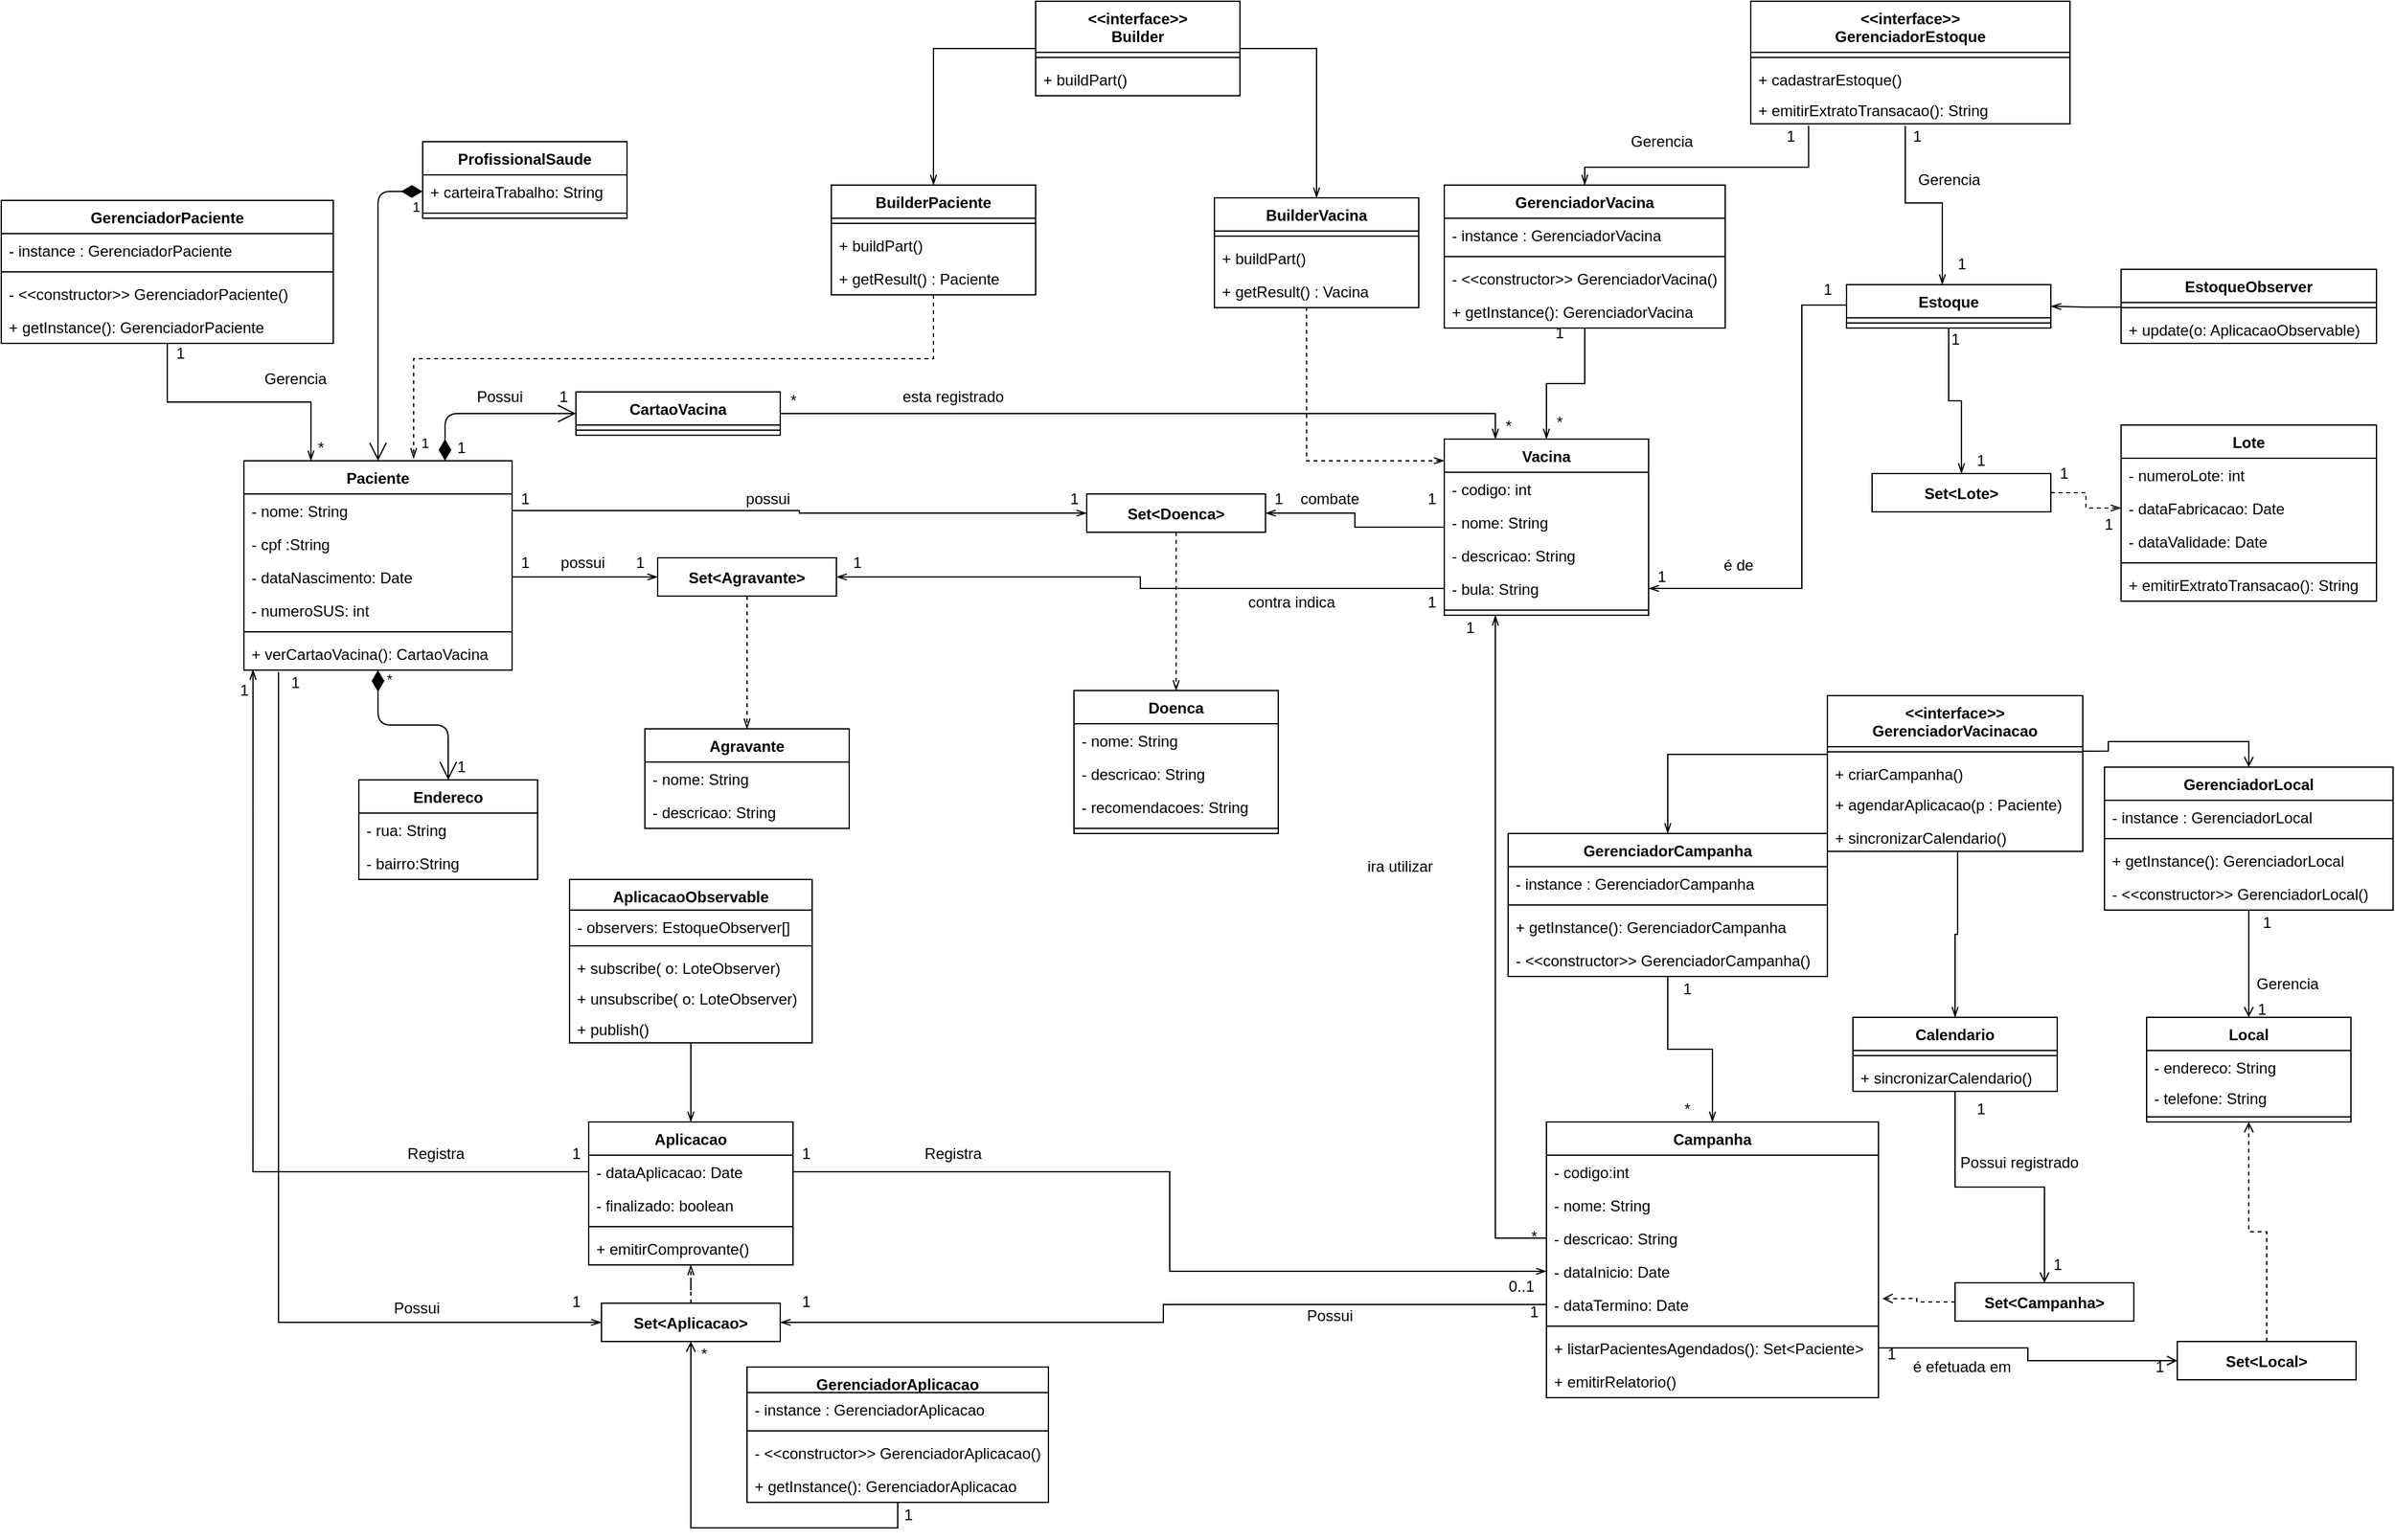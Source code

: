 <mxfile version="14.9.6" type="device"><diagram id="C5RBs43oDa-KdzZeNtuy" name="Page-1"><mxGraphModel dx="2237" dy="2020" grid="1" gridSize="10" guides="1" tooltips="1" connect="1" arrows="1" fold="1" page="1" pageScale="1" pageWidth="827" pageHeight="1169" math="0" shadow="0"><root><mxCell id="WIyWlLk6GJQsqaUBKTNV-0"/><mxCell id="WIyWlLk6GJQsqaUBKTNV-1" parent="WIyWlLk6GJQsqaUBKTNV-0"/><mxCell id="SQjV6YSqSoyrCGhLsmpY-179" style="edgeStyle=orthogonalEdgeStyle;rounded=0;orthogonalLoop=1;jettySize=auto;html=1;entryX=0;entryY=0.5;entryDx=0;entryDy=0;endArrow=openThin;endFill=0;exitX=0.129;exitY=1.051;exitDx=0;exitDy=0;exitPerimeter=0;" parent="WIyWlLk6GJQsqaUBKTNV-1" source="SQjV6YSqSoyrCGhLsmpY-10" target="SQjV6YSqSoyrCGhLsmpY-117" edge="1"><mxGeometry relative="1" as="geometry"><Array as="points"><mxPoint x="47" y="795"/></Array></mxGeometry></mxCell><mxCell id="SQjV6YSqSoyrCGhLsmpY-7" value="Paciente" style="swimlane;fontStyle=1;align=center;verticalAlign=top;childLayout=stackLayout;horizontal=1;startSize=26;horizontalStack=0;resizeParent=1;resizeParentMax=0;resizeLast=0;collapsible=1;marginBottom=0;" parent="WIyWlLk6GJQsqaUBKTNV-1" vertex="1"><mxGeometry x="20" y="120" width="210" height="164" as="geometry"/></mxCell><mxCell id="SQjV6YSqSoyrCGhLsmpY-11" value="- nome: String" style="text;strokeColor=none;fillColor=none;align=left;verticalAlign=top;spacingLeft=4;spacingRight=4;overflow=hidden;rotatable=0;points=[[0,0.5],[1,0.5]];portConstraint=eastwest;" parent="SQjV6YSqSoyrCGhLsmpY-7" vertex="1"><mxGeometry y="26" width="210" height="26" as="geometry"/></mxCell><mxCell id="SQjV6YSqSoyrCGhLsmpY-12" value="- cpf :String" style="text;strokeColor=none;fillColor=none;align=left;verticalAlign=top;spacingLeft=4;spacingRight=4;overflow=hidden;rotatable=0;points=[[0,0.5],[1,0.5]];portConstraint=eastwest;" parent="SQjV6YSqSoyrCGhLsmpY-7" vertex="1"><mxGeometry y="52" width="210" height="26" as="geometry"/></mxCell><mxCell id="SQjV6YSqSoyrCGhLsmpY-13" value="- dataNascimento: Date" style="text;strokeColor=none;fillColor=none;align=left;verticalAlign=top;spacingLeft=4;spacingRight=4;overflow=hidden;rotatable=0;points=[[0,0.5],[1,0.5]];portConstraint=eastwest;" parent="SQjV6YSqSoyrCGhLsmpY-7" vertex="1"><mxGeometry y="78" width="210" height="26" as="geometry"/></mxCell><mxCell id="SQjV6YSqSoyrCGhLsmpY-14" value="- numeroSUS: int" style="text;strokeColor=none;fillColor=none;align=left;verticalAlign=top;spacingLeft=4;spacingRight=4;overflow=hidden;rotatable=0;points=[[0,0.5],[1,0.5]];portConstraint=eastwest;" parent="SQjV6YSqSoyrCGhLsmpY-7" vertex="1"><mxGeometry y="104" width="210" height="26" as="geometry"/></mxCell><mxCell id="SQjV6YSqSoyrCGhLsmpY-9" value="" style="line;strokeWidth=1;fillColor=none;align=left;verticalAlign=middle;spacingTop=-1;spacingLeft=3;spacingRight=3;rotatable=0;labelPosition=right;points=[];portConstraint=eastwest;" parent="SQjV6YSqSoyrCGhLsmpY-7" vertex="1"><mxGeometry y="130" width="210" height="8" as="geometry"/></mxCell><mxCell id="SQjV6YSqSoyrCGhLsmpY-10" value="+ verCartaoVacina(): CartaoVacina" style="text;strokeColor=none;fillColor=none;align=left;verticalAlign=top;spacingLeft=4;spacingRight=4;overflow=hidden;rotatable=0;points=[[0,0.5],[1,0.5]];portConstraint=eastwest;" parent="SQjV6YSqSoyrCGhLsmpY-7" vertex="1"><mxGeometry y="138" width="210" height="26" as="geometry"/></mxCell><mxCell id="SQjV6YSqSoyrCGhLsmpY-20" value="Agravante" style="swimlane;fontStyle=1;align=center;verticalAlign=top;childLayout=stackLayout;horizontal=1;startSize=26;horizontalStack=0;resizeParent=1;resizeParentMax=0;resizeLast=0;collapsible=1;marginBottom=0;" parent="WIyWlLk6GJQsqaUBKTNV-1" vertex="1"><mxGeometry x="334" y="330" width="160" height="78" as="geometry"/></mxCell><mxCell id="SQjV6YSqSoyrCGhLsmpY-17" value="- nome: String" style="text;strokeColor=none;fillColor=none;align=left;verticalAlign=top;spacingLeft=4;spacingRight=4;overflow=hidden;rotatable=0;points=[[0,0.5],[1,0.5]];portConstraint=eastwest;" parent="SQjV6YSqSoyrCGhLsmpY-20" vertex="1"><mxGeometry y="26" width="160" height="26" as="geometry"/></mxCell><mxCell id="SQjV6YSqSoyrCGhLsmpY-18" value="- descricao: String" style="text;strokeColor=none;fillColor=none;align=left;verticalAlign=top;spacingLeft=4;spacingRight=4;overflow=hidden;rotatable=0;points=[[0,0.5],[1,0.5]];portConstraint=eastwest;" parent="SQjV6YSqSoyrCGhLsmpY-20" vertex="1"><mxGeometry y="52" width="160" height="26" as="geometry"/></mxCell><mxCell id="SQjV6YSqSoyrCGhLsmpY-24" value="Endereco" style="swimlane;fontStyle=1;childLayout=stackLayout;horizontal=1;startSize=26;fillColor=none;horizontalStack=0;resizeParent=1;resizeParentMax=0;resizeLast=0;collapsible=1;marginBottom=0;" parent="WIyWlLk6GJQsqaUBKTNV-1" vertex="1"><mxGeometry x="110" y="370" width="140" height="78" as="geometry"/></mxCell><mxCell id="SQjV6YSqSoyrCGhLsmpY-25" value="- rua: String" style="text;strokeColor=none;fillColor=none;align=left;verticalAlign=top;spacingLeft=4;spacingRight=4;overflow=hidden;rotatable=0;points=[[0,0.5],[1,0.5]];portConstraint=eastwest;" parent="SQjV6YSqSoyrCGhLsmpY-24" vertex="1"><mxGeometry y="26" width="140" height="26" as="geometry"/></mxCell><mxCell id="SQjV6YSqSoyrCGhLsmpY-26" value="- bairro:String" style="text;strokeColor=none;fillColor=none;align=left;verticalAlign=top;spacingLeft=4;spacingRight=4;overflow=hidden;rotatable=0;points=[[0,0.5],[1,0.5]];portConstraint=eastwest;" parent="SQjV6YSqSoyrCGhLsmpY-24" vertex="1"><mxGeometry y="52" width="140" height="26" as="geometry"/></mxCell><mxCell id="SQjV6YSqSoyrCGhLsmpY-32" value="ProfissionalSaude" style="swimlane;fontStyle=1;align=center;verticalAlign=top;childLayout=stackLayout;horizontal=1;startSize=26;horizontalStack=0;resizeParent=1;resizeParentMax=0;resizeLast=0;collapsible=1;marginBottom=0;" parent="WIyWlLk6GJQsqaUBKTNV-1" vertex="1"><mxGeometry x="160" y="-130" width="160" height="60" as="geometry"/></mxCell><mxCell id="SQjV6YSqSoyrCGhLsmpY-33" value="+ carteiraTrabalho: String" style="text;strokeColor=none;fillColor=none;align=left;verticalAlign=top;spacingLeft=4;spacingRight=4;overflow=hidden;rotatable=0;points=[[0,0.5],[1,0.5]];portConstraint=eastwest;" parent="SQjV6YSqSoyrCGhLsmpY-32" vertex="1"><mxGeometry y="26" width="160" height="26" as="geometry"/></mxCell><mxCell id="SQjV6YSqSoyrCGhLsmpY-34" value="" style="line;strokeWidth=1;fillColor=none;align=left;verticalAlign=middle;spacingTop=-1;spacingLeft=3;spacingRight=3;rotatable=0;labelPosition=right;points=[];portConstraint=eastwest;" parent="SQjV6YSqSoyrCGhLsmpY-32" vertex="1"><mxGeometry y="52" width="160" height="8" as="geometry"/></mxCell><mxCell id="SQjV6YSqSoyrCGhLsmpY-63" style="edgeStyle=orthogonalEdgeStyle;rounded=0;orthogonalLoop=1;jettySize=auto;html=1;entryX=1;entryY=0.5;entryDx=0;entryDy=0;endArrow=openThin;endFill=0;" parent="WIyWlLk6GJQsqaUBKTNV-1" source="SQjV6YSqSoyrCGhLsmpY-36" target="SQjV6YSqSoyrCGhLsmpY-54" edge="1"><mxGeometry relative="1" as="geometry"/></mxCell><mxCell id="SQjV6YSqSoyrCGhLsmpY-36" value="Vacina" style="swimlane;fontStyle=1;align=center;verticalAlign=top;childLayout=stackLayout;horizontal=1;startSize=26;horizontalStack=0;resizeParent=1;resizeParentMax=0;resizeLast=0;collapsible=1;marginBottom=0;" parent="WIyWlLk6GJQsqaUBKTNV-1" vertex="1"><mxGeometry x="960" y="103" width="160" height="138" as="geometry"/></mxCell><mxCell id="IQErlVjySoV7cqWAEFLD-1" value="- codigo: int" style="text;strokeColor=none;fillColor=none;align=left;verticalAlign=top;spacingLeft=4;spacingRight=4;overflow=hidden;rotatable=0;points=[[0,0.5],[1,0.5]];portConstraint=eastwest;" parent="SQjV6YSqSoyrCGhLsmpY-36" vertex="1"><mxGeometry y="26" width="160" height="26" as="geometry"/></mxCell><mxCell id="SQjV6YSqSoyrCGhLsmpY-37" value="- nome: String" style="text;strokeColor=none;fillColor=none;align=left;verticalAlign=top;spacingLeft=4;spacingRight=4;overflow=hidden;rotatable=0;points=[[0,0.5],[1,0.5]];portConstraint=eastwest;" parent="SQjV6YSqSoyrCGhLsmpY-36" vertex="1"><mxGeometry y="52" width="160" height="26" as="geometry"/></mxCell><mxCell id="SQjV6YSqSoyrCGhLsmpY-40" value="- descricao: String" style="text;strokeColor=none;fillColor=none;align=left;verticalAlign=top;spacingLeft=4;spacingRight=4;overflow=hidden;rotatable=0;points=[[0,0.5],[1,0.5]];portConstraint=eastwest;" parent="SQjV6YSqSoyrCGhLsmpY-36" vertex="1"><mxGeometry y="78" width="160" height="26" as="geometry"/></mxCell><mxCell id="IQErlVjySoV7cqWAEFLD-2" value="- bula: String" style="text;strokeColor=none;fillColor=none;align=left;verticalAlign=top;spacingLeft=4;spacingRight=4;overflow=hidden;rotatable=0;points=[[0,0.5],[1,0.5]];portConstraint=eastwest;" parent="SQjV6YSqSoyrCGhLsmpY-36" vertex="1"><mxGeometry y="104" width="160" height="26" as="geometry"/></mxCell><mxCell id="SQjV6YSqSoyrCGhLsmpY-38" value="" style="line;strokeWidth=1;fillColor=none;align=left;verticalAlign=middle;spacingTop=-1;spacingLeft=3;spacingRight=3;rotatable=0;labelPosition=right;points=[];portConstraint=eastwest;" parent="SQjV6YSqSoyrCGhLsmpY-36" vertex="1"><mxGeometry y="130" width="160" height="8" as="geometry"/></mxCell><mxCell id="SQjV6YSqSoyrCGhLsmpY-41" value="Doenca" style="swimlane;fontStyle=1;align=center;verticalAlign=top;childLayout=stackLayout;horizontal=1;startSize=26;horizontalStack=0;resizeParent=1;resizeParentMax=0;resizeLast=0;collapsible=1;marginBottom=0;" parent="WIyWlLk6GJQsqaUBKTNV-1" vertex="1"><mxGeometry x="670" y="300" width="160" height="112" as="geometry"/></mxCell><mxCell id="SQjV6YSqSoyrCGhLsmpY-42" value="- nome: String" style="text;strokeColor=none;fillColor=none;align=left;verticalAlign=top;spacingLeft=4;spacingRight=4;overflow=hidden;rotatable=0;points=[[0,0.5],[1,0.5]];portConstraint=eastwest;" parent="SQjV6YSqSoyrCGhLsmpY-41" vertex="1"><mxGeometry y="26" width="160" height="26" as="geometry"/></mxCell><mxCell id="SQjV6YSqSoyrCGhLsmpY-45" value="- descricao: String" style="text;strokeColor=none;fillColor=none;align=left;verticalAlign=top;spacingLeft=4;spacingRight=4;overflow=hidden;rotatable=0;points=[[0,0.5],[1,0.5]];portConstraint=eastwest;" parent="SQjV6YSqSoyrCGhLsmpY-41" vertex="1"><mxGeometry y="52" width="160" height="26" as="geometry"/></mxCell><mxCell id="SQjV6YSqSoyrCGhLsmpY-46" value="- recomendacoes: String" style="text;strokeColor=none;fillColor=none;align=left;verticalAlign=top;spacingLeft=4;spacingRight=4;overflow=hidden;rotatable=0;points=[[0,0.5],[1,0.5]];portConstraint=eastwest;" parent="SQjV6YSqSoyrCGhLsmpY-41" vertex="1"><mxGeometry y="78" width="160" height="26" as="geometry"/></mxCell><mxCell id="SQjV6YSqSoyrCGhLsmpY-43" value="" style="line;strokeWidth=1;fillColor=none;align=left;verticalAlign=middle;spacingTop=-1;spacingLeft=3;spacingRight=3;rotatable=0;labelPosition=right;points=[];portConstraint=eastwest;" parent="SQjV6YSqSoyrCGhLsmpY-41" vertex="1"><mxGeometry y="104" width="160" height="8" as="geometry"/></mxCell><mxCell id="SQjV6YSqSoyrCGhLsmpY-50" value="1" style="endArrow=open;html=1;endSize=12;startArrow=diamondThin;startSize=14;startFill=1;align=left;verticalAlign=bottom;exitX=0;exitY=0.5;exitDx=0;exitDy=0;entryX=0.5;entryY=0;entryDx=0;entryDy=0;edgeStyle=orthogonalEdgeStyle;" parent="WIyWlLk6GJQsqaUBKTNV-1" source="SQjV6YSqSoyrCGhLsmpY-33" target="SQjV6YSqSoyrCGhLsmpY-7" edge="1"><mxGeometry x="-0.919" y="21" relative="1" as="geometry"><mxPoint x="305" y="-90" as="sourcePoint"/><mxPoint x="380" y="250" as="targetPoint"/><mxPoint as="offset"/></mxGeometry></mxCell><mxCell id="SQjV6YSqSoyrCGhLsmpY-51" value="*" style="endArrow=open;html=1;endSize=12;startArrow=diamondThin;startSize=14;startFill=1;align=left;verticalAlign=bottom;entryX=0.5;entryY=0;entryDx=0;entryDy=0;exitX=0.5;exitY=1;exitDx=0;exitDy=0;edgeStyle=orthogonalEdgeStyle;" parent="WIyWlLk6GJQsqaUBKTNV-1" source="SQjV6YSqSoyrCGhLsmpY-7" target="SQjV6YSqSoyrCGhLsmpY-24" edge="1"><mxGeometry x="-0.773" y="5" relative="1" as="geometry"><mxPoint x="110" y="310" as="sourcePoint"/><mxPoint x="135" y="130" as="targetPoint"/><mxPoint as="offset"/></mxGeometry></mxCell><mxCell id="SQjV6YSqSoyrCGhLsmpY-62" style="edgeStyle=orthogonalEdgeStyle;rounded=0;orthogonalLoop=1;jettySize=auto;html=1;exitX=0.5;exitY=1;exitDx=0;exitDy=0;entryX=0.5;entryY=0;entryDx=0;entryDy=0;endArrow=openThin;endFill=0;dashed=1;" parent="WIyWlLk6GJQsqaUBKTNV-1" source="SQjV6YSqSoyrCGhLsmpY-54" target="SQjV6YSqSoyrCGhLsmpY-41" edge="1"><mxGeometry relative="1" as="geometry"/></mxCell><mxCell id="SQjV6YSqSoyrCGhLsmpY-54" value="Set&lt;Doenca&gt;" style="fontStyle=1;" parent="WIyWlLk6GJQsqaUBKTNV-1" vertex="1"><mxGeometry x="680" y="146" width="140" height="30" as="geometry"/></mxCell><mxCell id="SQjV6YSqSoyrCGhLsmpY-60" style="edgeStyle=orthogonalEdgeStyle;rounded=0;orthogonalLoop=1;jettySize=auto;html=1;exitX=0.5;exitY=1;exitDx=0;exitDy=0;entryX=0.5;entryY=0;entryDx=0;entryDy=0;endArrow=openThin;endFill=0;dashed=1;" parent="WIyWlLk6GJQsqaUBKTNV-1" source="SQjV6YSqSoyrCGhLsmpY-58" target="SQjV6YSqSoyrCGhLsmpY-20" edge="1"><mxGeometry relative="1" as="geometry"/></mxCell><mxCell id="SQjV6YSqSoyrCGhLsmpY-58" value="Set&lt;Agravante&gt;" style="fontStyle=1;" parent="WIyWlLk6GJQsqaUBKTNV-1" vertex="1"><mxGeometry x="344" y="196" width="140" height="30" as="geometry"/></mxCell><mxCell id="SQjV6YSqSoyrCGhLsmpY-59" style="edgeStyle=orthogonalEdgeStyle;rounded=0;orthogonalLoop=1;jettySize=auto;html=1;entryX=0;entryY=0.5;entryDx=0;entryDy=0;endArrow=openThin;endFill=0;" parent="WIyWlLk6GJQsqaUBKTNV-1" source="SQjV6YSqSoyrCGhLsmpY-13" target="SQjV6YSqSoyrCGhLsmpY-58" edge="1"><mxGeometry relative="1" as="geometry"/></mxCell><mxCell id="SQjV6YSqSoyrCGhLsmpY-61" style="edgeStyle=orthogonalEdgeStyle;rounded=0;orthogonalLoop=1;jettySize=auto;html=1;exitX=1;exitY=0.5;exitDx=0;exitDy=0;entryX=0;entryY=0.5;entryDx=0;entryDy=0;endArrow=openThin;endFill=0;" parent="WIyWlLk6GJQsqaUBKTNV-1" source="SQjV6YSqSoyrCGhLsmpY-11" target="SQjV6YSqSoyrCGhLsmpY-54" edge="1"><mxGeometry relative="1" as="geometry"/></mxCell><mxCell id="SQjV6YSqSoyrCGhLsmpY-64" style="edgeStyle=orthogonalEdgeStyle;rounded=0;orthogonalLoop=1;jettySize=auto;html=1;entryX=1;entryY=0.5;entryDx=0;entryDy=0;endArrow=openThin;endFill=0;exitX=0;exitY=0.5;exitDx=0;exitDy=0;" parent="WIyWlLk6GJQsqaUBKTNV-1" source="IQErlVjySoV7cqWAEFLD-2" target="SQjV6YSqSoyrCGhLsmpY-58" edge="1"><mxGeometry relative="1" as="geometry"><mxPoint x="960" y="254" as="sourcePoint"/><Array as="points"><mxPoint x="722" y="220"/><mxPoint x="722" y="211"/></Array></mxGeometry></mxCell><mxCell id="SQjV6YSqSoyrCGhLsmpY-70" style="edgeStyle=orthogonalEdgeStyle;rounded=0;orthogonalLoop=1;jettySize=auto;html=1;exitX=0.5;exitY=1;exitDx=0;exitDy=0;entryX=0.25;entryY=0;entryDx=0;entryDy=0;endArrow=openThin;endFill=0;" parent="WIyWlLk6GJQsqaUBKTNV-1" source="SQjV6YSqSoyrCGhLsmpY-66" target="SQjV6YSqSoyrCGhLsmpY-7" edge="1"><mxGeometry relative="1" as="geometry"/></mxCell><mxCell id="SQjV6YSqSoyrCGhLsmpY-66" value="GerenciadorPaciente" style="swimlane;fontStyle=1;align=center;verticalAlign=top;childLayout=stackLayout;horizontal=1;startSize=26;horizontalStack=0;resizeParent=1;resizeParentMax=0;resizeLast=0;collapsible=1;marginBottom=0;" parent="WIyWlLk6GJQsqaUBKTNV-1" vertex="1"><mxGeometry x="-170" y="-84" width="260" height="112" as="geometry"/></mxCell><mxCell id="mxsGhvzsAndTGVEzmmDf-3" value="- instance : GerenciadorPaciente" style="text;strokeColor=none;fillColor=none;align=left;verticalAlign=top;spacingLeft=4;spacingRight=4;overflow=hidden;rotatable=0;points=[[0,0.5],[1,0.5]];portConstraint=eastwest;" vertex="1" parent="SQjV6YSqSoyrCGhLsmpY-66"><mxGeometry y="26" width="260" height="26" as="geometry"/></mxCell><mxCell id="SQjV6YSqSoyrCGhLsmpY-68" value="" style="line;strokeWidth=1;fillColor=none;align=left;verticalAlign=middle;spacingTop=-1;spacingLeft=3;spacingRight=3;rotatable=0;labelPosition=right;points=[];portConstraint=eastwest;" parent="SQjV6YSqSoyrCGhLsmpY-66" vertex="1"><mxGeometry y="52" width="260" height="8" as="geometry"/></mxCell><mxCell id="mxsGhvzsAndTGVEzmmDf-4" value="- &lt;&lt;constructor&gt;&gt; GerenciadorPaciente()" style="text;strokeColor=none;fillColor=none;align=left;verticalAlign=top;spacingLeft=4;spacingRight=4;overflow=hidden;rotatable=0;points=[[0,0.5],[1,0.5]];portConstraint=eastwest;" vertex="1" parent="SQjV6YSqSoyrCGhLsmpY-66"><mxGeometry y="60" width="260" height="26" as="geometry"/></mxCell><mxCell id="mxsGhvzsAndTGVEzmmDf-5" value="+ getInstance(): GerenciadorPaciente" style="text;strokeColor=none;fillColor=none;align=left;verticalAlign=top;spacingLeft=4;spacingRight=4;overflow=hidden;rotatable=0;points=[[0,0.5],[1,0.5]];portConstraint=eastwest;" vertex="1" parent="SQjV6YSqSoyrCGhLsmpY-66"><mxGeometry y="86" width="260" height="26" as="geometry"/></mxCell><mxCell id="SQjV6YSqSoyrCGhLsmpY-71" value="*" style="text;html=1;align=center;verticalAlign=middle;resizable=0;points=[];autosize=1;strokeColor=none;" parent="WIyWlLk6GJQsqaUBKTNV-1" vertex="1"><mxGeometry x="70" y="100" width="20" height="20" as="geometry"/></mxCell><mxCell id="SQjV6YSqSoyrCGhLsmpY-72" value="1" style="text;html=1;align=center;verticalAlign=middle;resizable=0;points=[];autosize=1;strokeColor=none;" parent="WIyWlLk6GJQsqaUBKTNV-1" vertex="1"><mxGeometry x="-40" y="26" width="20" height="20" as="geometry"/></mxCell><mxCell id="SQjV6YSqSoyrCGhLsmpY-75" style="edgeStyle=orthogonalEdgeStyle;rounded=0;orthogonalLoop=1;jettySize=auto;html=1;exitX=0.5;exitY=1;exitDx=0;exitDy=0;endArrow=openThin;endFill=0;" parent="WIyWlLk6GJQsqaUBKTNV-1" source="SQjV6YSqSoyrCGhLsmpY-73" target="SQjV6YSqSoyrCGhLsmpY-36" edge="1"><mxGeometry relative="1" as="geometry"/></mxCell><mxCell id="SQjV6YSqSoyrCGhLsmpY-73" value="GerenciadorVacina" style="swimlane;fontStyle=1;align=center;verticalAlign=top;childLayout=stackLayout;horizontal=1;startSize=26;horizontalStack=0;resizeParent=1;resizeParentMax=0;resizeLast=0;collapsible=1;marginBottom=0;" parent="WIyWlLk6GJQsqaUBKTNV-1" vertex="1"><mxGeometry x="960" y="-96" width="220" height="112" as="geometry"/></mxCell><mxCell id="mxsGhvzsAndTGVEzmmDf-0" value="- instance : GerenciadorVacina" style="text;strokeColor=none;fillColor=none;align=left;verticalAlign=top;spacingLeft=4;spacingRight=4;overflow=hidden;rotatable=0;points=[[0,0.5],[1,0.5]];portConstraint=eastwest;" vertex="1" parent="SQjV6YSqSoyrCGhLsmpY-73"><mxGeometry y="26" width="220" height="26" as="geometry"/></mxCell><mxCell id="SQjV6YSqSoyrCGhLsmpY-74" value="" style="line;strokeWidth=1;fillColor=none;align=left;verticalAlign=middle;spacingTop=-1;spacingLeft=3;spacingRight=3;rotatable=0;labelPosition=right;points=[];portConstraint=eastwest;" parent="SQjV6YSqSoyrCGhLsmpY-73" vertex="1"><mxGeometry y="52" width="220" height="8" as="geometry"/></mxCell><mxCell id="mxsGhvzsAndTGVEzmmDf-2" value="- &lt;&lt;constructor&gt;&gt; GerenciadorVacina()" style="text;strokeColor=none;fillColor=none;align=left;verticalAlign=top;spacingLeft=4;spacingRight=4;overflow=hidden;rotatable=0;points=[[0,0.5],[1,0.5]];portConstraint=eastwest;" vertex="1" parent="SQjV6YSqSoyrCGhLsmpY-73"><mxGeometry y="60" width="220" height="26" as="geometry"/></mxCell><mxCell id="mxsGhvzsAndTGVEzmmDf-1" value="+ getInstance(): GerenciadorVacina" style="text;strokeColor=none;fillColor=none;align=left;verticalAlign=top;spacingLeft=4;spacingRight=4;overflow=hidden;rotatable=0;points=[[0,0.5],[1,0.5]];portConstraint=eastwest;" vertex="1" parent="SQjV6YSqSoyrCGhLsmpY-73"><mxGeometry y="86" width="220" height="26" as="geometry"/></mxCell><mxCell id="SQjV6YSqSoyrCGhLsmpY-76" value="*" style="text;html=1;align=center;verticalAlign=middle;resizable=0;points=[];autosize=1;strokeColor=none;" parent="WIyWlLk6GJQsqaUBKTNV-1" vertex="1"><mxGeometry x="1040" y="80" width="20" height="20" as="geometry"/></mxCell><mxCell id="SQjV6YSqSoyrCGhLsmpY-78" value="1" style="text;html=1;align=center;verticalAlign=middle;resizable=0;points=[];autosize=1;strokeColor=none;" parent="WIyWlLk6GJQsqaUBKTNV-1" vertex="1"><mxGeometry x="230" y="190" width="20" height="20" as="geometry"/></mxCell><mxCell id="SQjV6YSqSoyrCGhLsmpY-79" value="1" style="text;html=1;align=center;verticalAlign=middle;resizable=0;points=[];autosize=1;strokeColor=none;" parent="WIyWlLk6GJQsqaUBKTNV-1" vertex="1"><mxGeometry x="320" y="190" width="20" height="20" as="geometry"/></mxCell><mxCell id="SQjV6YSqSoyrCGhLsmpY-80" value="Lote" style="swimlane;fontStyle=1;align=center;verticalAlign=top;childLayout=stackLayout;horizontal=1;startSize=26;horizontalStack=0;resizeParent=1;resizeParentMax=0;resizeLast=0;collapsible=1;marginBottom=0;" parent="WIyWlLk6GJQsqaUBKTNV-1" vertex="1"><mxGeometry x="1490" y="92" width="200" height="138" as="geometry"/></mxCell><mxCell id="SQjV6YSqSoyrCGhLsmpY-81" value="- numeroLote: int" style="text;strokeColor=none;fillColor=none;align=left;verticalAlign=top;spacingLeft=4;spacingRight=4;overflow=hidden;rotatable=0;points=[[0,0.5],[1,0.5]];portConstraint=eastwest;" parent="SQjV6YSqSoyrCGhLsmpY-80" vertex="1"><mxGeometry y="26" width="200" height="26" as="geometry"/></mxCell><mxCell id="SQjV6YSqSoyrCGhLsmpY-85" value="- dataFabricacao: Date" style="text;strokeColor=none;fillColor=none;align=left;verticalAlign=top;spacingLeft=4;spacingRight=4;overflow=hidden;rotatable=0;points=[[0,0.5],[1,0.5]];portConstraint=eastwest;" parent="SQjV6YSqSoyrCGhLsmpY-80" vertex="1"><mxGeometry y="52" width="200" height="26" as="geometry"/></mxCell><mxCell id="SQjV6YSqSoyrCGhLsmpY-86" value="- dataValidade: Date" style="text;strokeColor=none;fillColor=none;align=left;verticalAlign=top;spacingLeft=4;spacingRight=4;overflow=hidden;rotatable=0;points=[[0,0.5],[1,0.5]];portConstraint=eastwest;" parent="SQjV6YSqSoyrCGhLsmpY-80" vertex="1"><mxGeometry y="78" width="200" height="26" as="geometry"/></mxCell><mxCell id="SQjV6YSqSoyrCGhLsmpY-83" value="" style="line;strokeWidth=1;fillColor=none;align=left;verticalAlign=middle;spacingTop=-1;spacingLeft=3;spacingRight=3;rotatable=0;labelPosition=right;points=[];portConstraint=eastwest;" parent="SQjV6YSqSoyrCGhLsmpY-80" vertex="1"><mxGeometry y="104" width="200" height="8" as="geometry"/></mxCell><mxCell id="SQjV6YSqSoyrCGhLsmpY-103" value="+ emitirExtratoTransacao(): String" style="text;strokeColor=none;fillColor=none;align=left;verticalAlign=top;spacingLeft=4;spacingRight=4;overflow=hidden;rotatable=0;points=[[0,0.5],[1,0.5]];portConstraint=eastwest;" parent="SQjV6YSqSoyrCGhLsmpY-80" vertex="1"><mxGeometry y="112" width="200" height="26" as="geometry"/></mxCell><mxCell id="SQjV6YSqSoyrCGhLsmpY-94" style="edgeStyle=orthogonalEdgeStyle;rounded=0;orthogonalLoop=1;jettySize=auto;html=1;exitX=1;exitY=0.5;exitDx=0;exitDy=0;entryX=0.25;entryY=0;entryDx=0;entryDy=0;endArrow=openThin;endFill=0;" parent="WIyWlLk6GJQsqaUBKTNV-1" source="SQjV6YSqSoyrCGhLsmpY-88" target="SQjV6YSqSoyrCGhLsmpY-36" edge="1"><mxGeometry relative="1" as="geometry"/></mxCell><mxCell id="SQjV6YSqSoyrCGhLsmpY-88" value="CartaoVacina" style="swimlane;fontStyle=1;align=center;verticalAlign=top;childLayout=stackLayout;horizontal=1;startSize=26;horizontalStack=0;resizeParent=1;resizeParentMax=0;resizeLast=0;collapsible=1;marginBottom=0;" parent="WIyWlLk6GJQsqaUBKTNV-1" vertex="1"><mxGeometry x="280" y="66" width="160" height="34" as="geometry"/></mxCell><mxCell id="SQjV6YSqSoyrCGhLsmpY-90" value="" style="line;strokeWidth=1;fillColor=none;align=left;verticalAlign=middle;spacingTop=-1;spacingLeft=3;spacingRight=3;rotatable=0;labelPosition=right;points=[];portConstraint=eastwest;" parent="SQjV6YSqSoyrCGhLsmpY-88" vertex="1"><mxGeometry y="26" width="160" height="8" as="geometry"/></mxCell><mxCell id="IQErlVjySoV7cqWAEFLD-111" style="edgeStyle=orthogonalEdgeStyle;rounded=0;orthogonalLoop=1;jettySize=auto;html=1;exitX=0.5;exitY=1;exitDx=0;exitDy=0;entryX=0.5;entryY=0;entryDx=0;entryDy=0;endArrow=openThin;endFill=0;" parent="WIyWlLk6GJQsqaUBKTNV-1" source="SQjV6YSqSoyrCGhLsmpY-95" target="IQErlVjySoV7cqWAEFLD-74" edge="1"><mxGeometry relative="1" as="geometry"/></mxCell><mxCell id="SQjV6YSqSoyrCGhLsmpY-95" value="Estoque" style="swimlane;fontStyle=1;align=center;verticalAlign=top;childLayout=stackLayout;horizontal=1;startSize=26;horizontalStack=0;resizeParent=1;resizeParentMax=0;resizeLast=0;collapsible=1;marginBottom=0;" parent="WIyWlLk6GJQsqaUBKTNV-1" vertex="1"><mxGeometry x="1275" y="-18" width="160" height="34" as="geometry"/></mxCell><mxCell id="SQjV6YSqSoyrCGhLsmpY-96" value="" style="line;strokeWidth=1;fillColor=none;align=left;verticalAlign=middle;spacingTop=-1;spacingLeft=3;spacingRight=3;rotatable=0;labelPosition=right;points=[];portConstraint=eastwest;" parent="SQjV6YSqSoyrCGhLsmpY-95" vertex="1"><mxGeometry y="26" width="160" height="8" as="geometry"/></mxCell><mxCell id="SQjV6YSqSoyrCGhLsmpY-104" value="Campanha" style="swimlane;fontStyle=1;align=center;verticalAlign=top;childLayout=stackLayout;horizontal=1;startSize=26;horizontalStack=0;resizeParent=1;resizeParentMax=0;resizeLast=0;collapsible=1;marginBottom=0;" parent="WIyWlLk6GJQsqaUBKTNV-1" vertex="1"><mxGeometry x="1040" y="638" width="260" height="216" as="geometry"/></mxCell><mxCell id="IQErlVjySoV7cqWAEFLD-19" value="- codigo:int" style="text;strokeColor=none;fillColor=none;align=left;verticalAlign=top;spacingLeft=4;spacingRight=4;overflow=hidden;rotatable=0;points=[[0,0.5],[1,0.5]];portConstraint=eastwest;" parent="SQjV6YSqSoyrCGhLsmpY-104" vertex="1"><mxGeometry y="26" width="260" height="26" as="geometry"/></mxCell><mxCell id="SQjV6YSqSoyrCGhLsmpY-105" value="- nome: String" style="text;strokeColor=none;fillColor=none;align=left;verticalAlign=top;spacingLeft=4;spacingRight=4;overflow=hidden;rotatable=0;points=[[0,0.5],[1,0.5]];portConstraint=eastwest;" parent="SQjV6YSqSoyrCGhLsmpY-104" vertex="1"><mxGeometry y="52" width="260" height="26" as="geometry"/></mxCell><mxCell id="SQjV6YSqSoyrCGhLsmpY-108" value="- descricao: String" style="text;strokeColor=none;fillColor=none;align=left;verticalAlign=top;spacingLeft=4;spacingRight=4;overflow=hidden;rotatable=0;points=[[0,0.5],[1,0.5]];portConstraint=eastwest;" parent="SQjV6YSqSoyrCGhLsmpY-104" vertex="1"><mxGeometry y="78" width="260" height="26" as="geometry"/></mxCell><mxCell id="SQjV6YSqSoyrCGhLsmpY-109" value="- dataInicio: Date" style="text;strokeColor=none;fillColor=none;align=left;verticalAlign=top;spacingLeft=4;spacingRight=4;overflow=hidden;rotatable=0;points=[[0,0.5],[1,0.5]];portConstraint=eastwest;" parent="SQjV6YSqSoyrCGhLsmpY-104" vertex="1"><mxGeometry y="104" width="260" height="26" as="geometry"/></mxCell><mxCell id="SQjV6YSqSoyrCGhLsmpY-110" value="- dataTermino: Date" style="text;strokeColor=none;fillColor=none;align=left;verticalAlign=top;spacingLeft=4;spacingRight=4;overflow=hidden;rotatable=0;points=[[0,0.5],[1,0.5]];portConstraint=eastwest;" parent="SQjV6YSqSoyrCGhLsmpY-104" vertex="1"><mxGeometry y="130" width="260" height="26" as="geometry"/></mxCell><mxCell id="SQjV6YSqSoyrCGhLsmpY-106" value="" style="line;strokeWidth=1;fillColor=none;align=left;verticalAlign=middle;spacingTop=-1;spacingLeft=3;spacingRight=3;rotatable=0;labelPosition=right;points=[];portConstraint=eastwest;" parent="SQjV6YSqSoyrCGhLsmpY-104" vertex="1"><mxGeometry y="156" width="260" height="8" as="geometry"/></mxCell><mxCell id="IQErlVjySoV7cqWAEFLD-3" value="+ listarPacientesAgendados(): Set&lt;Paciente&gt; " style="text;strokeColor=none;fillColor=none;align=left;verticalAlign=top;spacingLeft=4;spacingRight=4;overflow=hidden;rotatable=0;points=[[0,0.5],[1,0.5]];portConstraint=eastwest;" parent="SQjV6YSqSoyrCGhLsmpY-104" vertex="1"><mxGeometry y="164" width="260" height="26" as="geometry"/></mxCell><mxCell id="IQErlVjySoV7cqWAEFLD-17" value="+ emitirRelatorio()" style="text;strokeColor=none;fillColor=none;align=left;verticalAlign=top;spacingLeft=4;spacingRight=4;overflow=hidden;rotatable=0;points=[[0,0.5],[1,0.5]];portConstraint=eastwest;" parent="SQjV6YSqSoyrCGhLsmpY-104" vertex="1"><mxGeometry y="190" width="260" height="26" as="geometry"/></mxCell><mxCell id="SQjV6YSqSoyrCGhLsmpY-111" value="Aplicacao" style="swimlane;fontStyle=1;align=center;verticalAlign=top;childLayout=stackLayout;horizontal=1;startSize=26;horizontalStack=0;resizeParent=1;resizeParentMax=0;resizeLast=0;collapsible=1;marginBottom=0;" parent="WIyWlLk6GJQsqaUBKTNV-1" vertex="1"><mxGeometry x="290" y="638" width="160" height="112" as="geometry"/></mxCell><mxCell id="SQjV6YSqSoyrCGhLsmpY-130" value="- dataAplicacao: Date" style="text;strokeColor=none;fillColor=none;align=left;verticalAlign=top;spacingLeft=4;spacingRight=4;overflow=hidden;rotatable=0;points=[[0,0.5],[1,0.5]];portConstraint=eastwest;" parent="SQjV6YSqSoyrCGhLsmpY-111" vertex="1"><mxGeometry y="26" width="160" height="26" as="geometry"/></mxCell><mxCell id="IQErlVjySoV7cqWAEFLD-42" value="- finalizado: boolean" style="text;strokeColor=none;fillColor=none;align=left;verticalAlign=top;spacingLeft=4;spacingRight=4;overflow=hidden;rotatable=0;points=[[0,0.5],[1,0.5]];portConstraint=eastwest;" parent="SQjV6YSqSoyrCGhLsmpY-111" vertex="1"><mxGeometry y="52" width="160" height="26" as="geometry"/></mxCell><mxCell id="SQjV6YSqSoyrCGhLsmpY-116" value="" style="line;strokeWidth=1;fillColor=none;align=left;verticalAlign=middle;spacingTop=-1;spacingLeft=3;spacingRight=3;rotatable=0;labelPosition=right;points=[];portConstraint=eastwest;" parent="SQjV6YSqSoyrCGhLsmpY-111" vertex="1"><mxGeometry y="78" width="160" height="8" as="geometry"/></mxCell><mxCell id="IQErlVjySoV7cqWAEFLD-18" value="+ emitirComprovante()" style="text;strokeColor=none;fillColor=none;align=left;verticalAlign=top;spacingLeft=4;spacingRight=4;overflow=hidden;rotatable=0;points=[[0,0.5],[1,0.5]];portConstraint=eastwest;" parent="SQjV6YSqSoyrCGhLsmpY-111" vertex="1"><mxGeometry y="86" width="160" height="26" as="geometry"/></mxCell><mxCell id="SQjV6YSqSoyrCGhLsmpY-126" style="edgeStyle=orthogonalEdgeStyle;rounded=0;orthogonalLoop=1;jettySize=auto;html=1;entryX=0.5;entryY=1;entryDx=0;entryDy=0;endArrow=openThin;endFill=0;dashed=1;" parent="WIyWlLk6GJQsqaUBKTNV-1" source="SQjV6YSqSoyrCGhLsmpY-117" target="SQjV6YSqSoyrCGhLsmpY-111" edge="1"><mxGeometry relative="1" as="geometry"/></mxCell><mxCell id="SQjV6YSqSoyrCGhLsmpY-117" value="Set&lt;Aplicacao&gt;" style="fontStyle=1;" parent="WIyWlLk6GJQsqaUBKTNV-1" vertex="1"><mxGeometry x="300" y="780" width="140" height="30" as="geometry"/></mxCell><mxCell id="SQjV6YSqSoyrCGhLsmpY-125" style="edgeStyle=orthogonalEdgeStyle;rounded=0;orthogonalLoop=1;jettySize=auto;html=1;exitX=0;exitY=0.5;exitDx=0;exitDy=0;entryX=1;entryY=0.5;entryDx=0;entryDy=0;endArrow=openThin;endFill=0;" parent="WIyWlLk6GJQsqaUBKTNV-1" source="SQjV6YSqSoyrCGhLsmpY-110" target="SQjV6YSqSoyrCGhLsmpY-117" edge="1"><mxGeometry relative="1" as="geometry"/></mxCell><mxCell id="SQjV6YSqSoyrCGhLsmpY-132" value="1" style="text;html=1;align=center;verticalAlign=middle;resizable=0;points=[];autosize=1;strokeColor=none;" parent="WIyWlLk6GJQsqaUBKTNV-1" vertex="1"><mxGeometry x="450" y="769" width="20" height="20" as="geometry"/></mxCell><mxCell id="IQErlVjySoV7cqWAEFLD-14" style="edgeStyle=orthogonalEdgeStyle;rounded=0;orthogonalLoop=1;jettySize=auto;html=1;entryX=0.5;entryY=0;entryDx=0;entryDy=0;endArrow=open;endFill=0;" parent="WIyWlLk6GJQsqaUBKTNV-1" source="SQjV6YSqSoyrCGhLsmpY-136" target="IQErlVjySoV7cqWAEFLD-5" edge="1"><mxGeometry relative="1" as="geometry"/></mxCell><mxCell id="SQjV6YSqSoyrCGhLsmpY-136" value="Calendario" style="swimlane;fontStyle=1;align=center;verticalAlign=top;childLayout=stackLayout;horizontal=1;startSize=26;horizontalStack=0;resizeParent=1;resizeParentMax=0;resizeLast=0;collapsible=1;marginBottom=0;" parent="WIyWlLk6GJQsqaUBKTNV-1" vertex="1"><mxGeometry x="1280" y="556" width="160" height="58" as="geometry"/></mxCell><mxCell id="SQjV6YSqSoyrCGhLsmpY-141" value="" style="line;strokeWidth=1;fillColor=none;align=left;verticalAlign=middle;spacingTop=-1;spacingLeft=3;spacingRight=3;rotatable=0;labelPosition=right;points=[];portConstraint=eastwest;" parent="SQjV6YSqSoyrCGhLsmpY-136" vertex="1"><mxGeometry y="26" width="160" height="8" as="geometry"/></mxCell><mxCell id="SQjV6YSqSoyrCGhLsmpY-142" value="+ sincronizarCalendario() " style="text;strokeColor=none;fillColor=none;align=left;verticalAlign=top;spacingLeft=4;spacingRight=4;overflow=hidden;rotatable=0;points=[[0,0.5],[1,0.5]];portConstraint=eastwest;" parent="SQjV6YSqSoyrCGhLsmpY-136" vertex="1"><mxGeometry y="34" width="160" height="24" as="geometry"/></mxCell><mxCell id="SQjV6YSqSoyrCGhLsmpY-151" style="edgeStyle=orthogonalEdgeStyle;rounded=0;orthogonalLoop=1;jettySize=auto;html=1;exitX=0.5;exitY=1;exitDx=0;exitDy=0;entryX=0.5;entryY=0;entryDx=0;entryDy=0;endArrow=openThin;endFill=0;" parent="WIyWlLk6GJQsqaUBKTNV-1" source="SQjV6YSqSoyrCGhLsmpY-146" target="SQjV6YSqSoyrCGhLsmpY-104" edge="1"><mxGeometry relative="1" as="geometry"/></mxCell><mxCell id="SQjV6YSqSoyrCGhLsmpY-146" value="GerenciadorCampanha" style="swimlane;fontStyle=1;align=center;verticalAlign=top;childLayout=stackLayout;horizontal=1;startSize=26;horizontalStack=0;resizeParent=1;resizeParentMax=0;resizeLast=0;collapsible=1;marginBottom=0;" parent="WIyWlLk6GJQsqaUBKTNV-1" vertex="1"><mxGeometry x="1010" y="412" width="250" height="112" as="geometry"/></mxCell><mxCell id="mxsGhvzsAndTGVEzmmDf-6" value="- instance : GerenciadorCampanha" style="text;strokeColor=none;fillColor=none;align=left;verticalAlign=top;spacingLeft=4;spacingRight=4;overflow=hidden;rotatable=0;points=[[0,0.5],[1,0.5]];portConstraint=eastwest;" vertex="1" parent="SQjV6YSqSoyrCGhLsmpY-146"><mxGeometry y="26" width="250" height="26" as="geometry"/></mxCell><mxCell id="SQjV6YSqSoyrCGhLsmpY-147" value="" style="line;strokeWidth=1;fillColor=none;align=left;verticalAlign=middle;spacingTop=-1;spacingLeft=3;spacingRight=3;rotatable=0;labelPosition=right;points=[];portConstraint=eastwest;" parent="SQjV6YSqSoyrCGhLsmpY-146" vertex="1"><mxGeometry y="52" width="250" height="8" as="geometry"/></mxCell><mxCell id="mxsGhvzsAndTGVEzmmDf-8" value="+ getInstance(): GerenciadorCampanha" style="text;strokeColor=none;fillColor=none;align=left;verticalAlign=top;spacingLeft=4;spacingRight=4;overflow=hidden;rotatable=0;points=[[0,0.5],[1,0.5]];portConstraint=eastwest;" vertex="1" parent="SQjV6YSqSoyrCGhLsmpY-146"><mxGeometry y="60" width="250" height="26" as="geometry"/></mxCell><mxCell id="mxsGhvzsAndTGVEzmmDf-7" value="- &lt;&lt;constructor&gt;&gt; GerenciadorCampanha()" style="text;strokeColor=none;fillColor=none;align=left;verticalAlign=top;spacingLeft=4;spacingRight=4;overflow=hidden;rotatable=0;points=[[0,0.5],[1,0.5]];portConstraint=eastwest;" vertex="1" parent="SQjV6YSqSoyrCGhLsmpY-146"><mxGeometry y="86" width="250" height="26" as="geometry"/></mxCell><mxCell id="SQjV6YSqSoyrCGhLsmpY-150" style="edgeStyle=orthogonalEdgeStyle;rounded=0;orthogonalLoop=1;jettySize=auto;html=1;exitX=0;exitY=0.5;exitDx=0;exitDy=0;entryX=0.25;entryY=1;entryDx=0;entryDy=0;endArrow=openThin;endFill=0;" parent="WIyWlLk6GJQsqaUBKTNV-1" source="SQjV6YSqSoyrCGhLsmpY-108" target="SQjV6YSqSoyrCGhLsmpY-36" edge="1"><mxGeometry relative="1" as="geometry"><mxPoint x="967.52" y="267.338" as="targetPoint"/></mxGeometry></mxCell><mxCell id="SQjV6YSqSoyrCGhLsmpY-161" style="edgeStyle=orthogonalEdgeStyle;rounded=0;orthogonalLoop=1;jettySize=auto;html=1;exitX=0;exitY=0.75;exitDx=0;exitDy=0;endArrow=openThin;endFill=0;exitPerimeter=0;" parent="WIyWlLk6GJQsqaUBKTNV-1" source="SQjV6YSqSoyrCGhLsmpY-157" target="SQjV6YSqSoyrCGhLsmpY-146" edge="1"><mxGeometry relative="1" as="geometry"/></mxCell><mxCell id="SQjV6YSqSoyrCGhLsmpY-162" style="edgeStyle=orthogonalEdgeStyle;rounded=0;orthogonalLoop=1;jettySize=auto;html=1;exitX=0.51;exitY=1;exitDx=0;exitDy=0;entryX=0.5;entryY=0;entryDx=0;entryDy=0;endArrow=openThin;endFill=0;exitPerimeter=0;" parent="WIyWlLk6GJQsqaUBKTNV-1" source="SQjV6YSqSoyrCGhLsmpY-163" target="SQjV6YSqSoyrCGhLsmpY-136" edge="1"><mxGeometry relative="1" as="geometry"><mxPoint x="1554" y="526" as="targetPoint"/></mxGeometry></mxCell><mxCell id="SQjV6YSqSoyrCGhLsmpY-155" value="&lt;&lt;interface&gt;&gt;&#10;GerenciadorVacinacao" style="swimlane;fontStyle=1;align=center;verticalAlign=top;childLayout=stackLayout;horizontal=1;startSize=40;horizontalStack=0;resizeParent=1;resizeParentMax=0;resizeLast=0;collapsible=1;marginBottom=0;" parent="WIyWlLk6GJQsqaUBKTNV-1" vertex="1"><mxGeometry x="1260" y="304" width="200" height="122" as="geometry"/></mxCell><mxCell id="SQjV6YSqSoyrCGhLsmpY-157" value="" style="line;strokeWidth=1;fillColor=none;align=left;verticalAlign=middle;spacingTop=-1;spacingLeft=3;spacingRight=3;rotatable=0;labelPosition=right;points=[];portConstraint=eastwest;" parent="SQjV6YSqSoyrCGhLsmpY-155" vertex="1"><mxGeometry y="40" width="200" height="8" as="geometry"/></mxCell><mxCell id="SQjV6YSqSoyrCGhLsmpY-164" value="+ criarCampanha()" style="text;strokeColor=none;fillColor=none;align=left;verticalAlign=top;spacingLeft=4;spacingRight=4;overflow=hidden;rotatable=0;points=[[0,0.5],[1,0.5]];portConstraint=eastwest;" parent="SQjV6YSqSoyrCGhLsmpY-155" vertex="1"><mxGeometry y="48" width="200" height="24" as="geometry"/></mxCell><mxCell id="SQjV6YSqSoyrCGhLsmpY-35" value="+ agendarAplicacao(p : Paciente)" style="text;strokeColor=none;fillColor=none;align=left;verticalAlign=top;spacingLeft=4;spacingRight=4;overflow=hidden;rotatable=0;points=[[0,0.5],[1,0.5]];portConstraint=eastwest;" parent="SQjV6YSqSoyrCGhLsmpY-155" vertex="1"><mxGeometry y="72" width="200" height="26" as="geometry"/></mxCell><mxCell id="SQjV6YSqSoyrCGhLsmpY-163" value="+ sincronizarCalendario() " style="text;strokeColor=none;fillColor=none;align=left;verticalAlign=top;spacingLeft=4;spacingRight=4;overflow=hidden;rotatable=0;points=[[0,0.5],[1,0.5]];portConstraint=eastwest;" parent="SQjV6YSqSoyrCGhLsmpY-155" vertex="1"><mxGeometry y="98" width="200" height="24" as="geometry"/></mxCell><mxCell id="IQErlVjySoV7cqWAEFLD-76" style="edgeStyle=orthogonalEdgeStyle;rounded=0;orthogonalLoop=1;jettySize=auto;html=1;endArrow=openThin;endFill=0;exitX=0.484;exitY=1.075;exitDx=0;exitDy=0;exitPerimeter=0;" parent="WIyWlLk6GJQsqaUBKTNV-1" source="IQErlVjySoV7cqWAEFLD-64" target="SQjV6YSqSoyrCGhLsmpY-95" edge="1"><mxGeometry relative="1" as="geometry"><Array as="points"><mxPoint x="1321" y="-82"/><mxPoint x="1350" y="-82"/></Array></mxGeometry></mxCell><mxCell id="SQjV6YSqSoyrCGhLsmpY-166" value="&lt;&lt;interface&gt;&gt;&#10;GerenciadorEstoque" style="swimlane;fontStyle=1;align=center;verticalAlign=top;childLayout=stackLayout;horizontal=1;startSize=40;horizontalStack=0;resizeParent=1;resizeParentMax=0;resizeLast=0;collapsible=1;marginBottom=0;" parent="WIyWlLk6GJQsqaUBKTNV-1" vertex="1"><mxGeometry x="1200" y="-240" width="250" height="96" as="geometry"/></mxCell><mxCell id="SQjV6YSqSoyrCGhLsmpY-167" value="" style="line;strokeWidth=1;fillColor=none;align=left;verticalAlign=middle;spacingTop=-1;spacingLeft=3;spacingRight=3;rotatable=0;labelPosition=right;points=[];portConstraint=eastwest;" parent="SQjV6YSqSoyrCGhLsmpY-166" vertex="1"><mxGeometry y="40" width="250" height="8" as="geometry"/></mxCell><mxCell id="SQjV6YSqSoyrCGhLsmpY-168" value="+ cadastrarEstoque()" style="text;strokeColor=none;fillColor=none;align=left;verticalAlign=top;spacingLeft=4;spacingRight=4;overflow=hidden;rotatable=0;points=[[0,0.5],[1,0.5]];portConstraint=eastwest;" parent="SQjV6YSqSoyrCGhLsmpY-166" vertex="1"><mxGeometry y="48" width="250" height="24" as="geometry"/></mxCell><mxCell id="IQErlVjySoV7cqWAEFLD-64" value="+ emitirExtratoTransacao(): String" style="text;strokeColor=none;fillColor=none;align=left;verticalAlign=top;spacingLeft=4;spacingRight=4;overflow=hidden;rotatable=0;points=[[0,0.5],[1,0.5]];portConstraint=eastwest;" parent="SQjV6YSqSoyrCGhLsmpY-166" vertex="1"><mxGeometry y="72" width="250" height="24" as="geometry"/></mxCell><mxCell id="SQjV6YSqSoyrCGhLsmpY-170" style="edgeStyle=orthogonalEdgeStyle;rounded=0;orthogonalLoop=1;jettySize=auto;html=1;entryX=0.5;entryY=0;entryDx=0;entryDy=0;endArrow=openThin;endFill=0;exitX=0.181;exitY=1.065;exitDx=0;exitDy=0;exitPerimeter=0;" parent="WIyWlLk6GJQsqaUBKTNV-1" source="IQErlVjySoV7cqWAEFLD-64" target="SQjV6YSqSoyrCGhLsmpY-73" edge="1"><mxGeometry relative="1" as="geometry"><mxPoint x="1246" y="-130" as="sourcePoint"/><Array as="points"><mxPoint x="1245" y="-110"/><mxPoint x="1070" y="-110"/></Array></mxGeometry></mxCell><mxCell id="SQjV6YSqSoyrCGhLsmpY-172" value="Possui" style="text;html=1;align=center;verticalAlign=middle;resizable=0;points=[];autosize=1;strokeColor=none;" parent="WIyWlLk6GJQsqaUBKTNV-1" vertex="1"><mxGeometry x="195" y="60" width="50" height="20" as="geometry"/></mxCell><mxCell id="SQjV6YSqSoyrCGhLsmpY-173" value="1" style="text;html=1;align=center;verticalAlign=middle;resizable=0;points=[];autosize=1;strokeColor=none;" parent="WIyWlLk6GJQsqaUBKTNV-1" vertex="1"><mxGeometry x="180" y="100" width="20" height="20" as="geometry"/></mxCell><mxCell id="SQjV6YSqSoyrCGhLsmpY-175" value="1" style="text;html=1;align=center;verticalAlign=middle;resizable=0;points=[];autosize=1;strokeColor=none;" parent="WIyWlLk6GJQsqaUBKTNV-1" vertex="1"><mxGeometry x="260" y="60" width="20" height="20" as="geometry"/></mxCell><mxCell id="SQjV6YSqSoyrCGhLsmpY-176" value="*" style="text;html=1;align=center;verticalAlign=middle;resizable=0;points=[];autosize=1;strokeColor=none;" parent="WIyWlLk6GJQsqaUBKTNV-1" vertex="1"><mxGeometry x="440" y="63" width="20" height="20" as="geometry"/></mxCell><mxCell id="SQjV6YSqSoyrCGhLsmpY-177" value="*" style="text;html=1;align=center;verticalAlign=middle;resizable=0;points=[];autosize=1;strokeColor=none;" parent="WIyWlLk6GJQsqaUBKTNV-1" vertex="1"><mxGeometry x="1000" y="83" width="20" height="20" as="geometry"/></mxCell><mxCell id="SQjV6YSqSoyrCGhLsmpY-178" value="1" style="text;html=1;align=center;verticalAlign=middle;resizable=0;points=[];autosize=1;strokeColor=none;" parent="WIyWlLk6GJQsqaUBKTNV-1" vertex="1"><mxGeometry x="180" y="350" width="20" height="20" as="geometry"/></mxCell><mxCell id="SQjV6YSqSoyrCGhLsmpY-180" style="edgeStyle=orthogonalEdgeStyle;rounded=0;orthogonalLoop=1;jettySize=auto;html=1;endArrow=openThin;endFill=0;exitX=0;exitY=0.5;exitDx=0;exitDy=0;entryX=0.034;entryY=0.979;entryDx=0;entryDy=0;entryPerimeter=0;" parent="WIyWlLk6GJQsqaUBKTNV-1" source="SQjV6YSqSoyrCGhLsmpY-130" target="SQjV6YSqSoyrCGhLsmpY-10" edge="1"><mxGeometry relative="1" as="geometry"><mxPoint x="27" y="320" as="targetPoint"/><Array as="points"><mxPoint x="27" y="677"/></Array></mxGeometry></mxCell><mxCell id="SQjV6YSqSoyrCGhLsmpY-181" style="edgeStyle=orthogonalEdgeStyle;rounded=0;orthogonalLoop=1;jettySize=auto;html=1;exitX=1;exitY=0.5;exitDx=0;exitDy=0;entryX=0;entryY=0.5;entryDx=0;entryDy=0;endArrow=openThin;endFill=0;" parent="WIyWlLk6GJQsqaUBKTNV-1" source="SQjV6YSqSoyrCGhLsmpY-130" target="SQjV6YSqSoyrCGhLsmpY-109" edge="1"><mxGeometry relative="1" as="geometry"/></mxCell><mxCell id="SQjV6YSqSoyrCGhLsmpY-182" value="1" style="text;html=1;align=center;verticalAlign=middle;resizable=0;points=[];autosize=1;strokeColor=none;" parent="WIyWlLk6GJQsqaUBKTNV-1" vertex="1"><mxGeometry x="50" y="284" width="20" height="20" as="geometry"/></mxCell><mxCell id="SQjV6YSqSoyrCGhLsmpY-183" value="1" style="text;html=1;align=center;verticalAlign=middle;resizable=0;points=[];autosize=1;strokeColor=none;" parent="WIyWlLk6GJQsqaUBKTNV-1" vertex="1"><mxGeometry x="270" y="769" width="20" height="20" as="geometry"/></mxCell><mxCell id="SQjV6YSqSoyrCGhLsmpY-184" value="1" style="text;html=1;align=center;verticalAlign=middle;resizable=0;points=[];autosize=1;strokeColor=none;" parent="WIyWlLk6GJQsqaUBKTNV-1" vertex="1"><mxGeometry x="1020" y="777" width="20" height="20" as="geometry"/></mxCell><mxCell id="SQjV6YSqSoyrCGhLsmpY-185" value="1" style="text;html=1;align=center;verticalAlign=middle;resizable=0;points=[];autosize=1;strokeColor=none;" parent="WIyWlLk6GJQsqaUBKTNV-1" vertex="1"><mxGeometry x="10" y="290" width="20" height="20" as="geometry"/></mxCell><mxCell id="SQjV6YSqSoyrCGhLsmpY-186" value="0..1" style="text;html=1;align=center;verticalAlign=middle;resizable=0;points=[];autosize=1;strokeColor=none;" parent="WIyWlLk6GJQsqaUBKTNV-1" vertex="1"><mxGeometry x="1000" y="757" width="40" height="20" as="geometry"/></mxCell><mxCell id="SQjV6YSqSoyrCGhLsmpY-187" value="1" style="text;html=1;align=center;verticalAlign=middle;resizable=0;points=[];autosize=1;strokeColor=none;" parent="WIyWlLk6GJQsqaUBKTNV-1" vertex="1"><mxGeometry x="660" y="140" width="20" height="20" as="geometry"/></mxCell><mxCell id="SQjV6YSqSoyrCGhLsmpY-189" value="1" style="text;html=1;align=center;verticalAlign=middle;resizable=0;points=[];autosize=1;strokeColor=none;" parent="WIyWlLk6GJQsqaUBKTNV-1" vertex="1"><mxGeometry x="230" y="140" width="20" height="20" as="geometry"/></mxCell><mxCell id="SQjV6YSqSoyrCGhLsmpY-190" value="1" style="text;html=1;align=center;verticalAlign=middle;resizable=0;points=[];autosize=1;strokeColor=none;" parent="WIyWlLk6GJQsqaUBKTNV-1" vertex="1"><mxGeometry x="490" y="190" width="20" height="20" as="geometry"/></mxCell><mxCell id="SQjV6YSqSoyrCGhLsmpY-191" value="1" style="text;html=1;align=center;verticalAlign=middle;resizable=0;points=[];autosize=1;strokeColor=none;" parent="WIyWlLk6GJQsqaUBKTNV-1" vertex="1"><mxGeometry x="940" y="221" width="20" height="20" as="geometry"/></mxCell><mxCell id="SQjV6YSqSoyrCGhLsmpY-192" value="1" style="text;html=1;align=center;verticalAlign=middle;resizable=0;points=[];autosize=1;strokeColor=none;" parent="WIyWlLk6GJQsqaUBKTNV-1" vertex="1"><mxGeometry x="820" y="140" width="20" height="20" as="geometry"/></mxCell><mxCell id="SQjV6YSqSoyrCGhLsmpY-193" value="1" style="text;html=1;align=center;verticalAlign=middle;resizable=0;points=[];autosize=1;strokeColor=none;" parent="WIyWlLk6GJQsqaUBKTNV-1" vertex="1"><mxGeometry x="940" y="140" width="20" height="20" as="geometry"/></mxCell><mxCell id="SQjV6YSqSoyrCGhLsmpY-194" value="1" style="text;html=1;align=center;verticalAlign=middle;resizable=0;points=[];autosize=1;strokeColor=none;" parent="WIyWlLk6GJQsqaUBKTNV-1" vertex="1"><mxGeometry x="970" y="241" width="20" height="20" as="geometry"/></mxCell><mxCell id="SQjV6YSqSoyrCGhLsmpY-195" value="*" style="text;html=1;align=center;verticalAlign=middle;resizable=0;points=[];autosize=1;strokeColor=none;" parent="WIyWlLk6GJQsqaUBKTNV-1" vertex="1"><mxGeometry x="1020" y="718" width="20" height="20" as="geometry"/></mxCell><mxCell id="SQjV6YSqSoyrCGhLsmpY-196" value="1" style="text;html=1;align=center;verticalAlign=middle;resizable=0;points=[];autosize=1;strokeColor=none;" parent="WIyWlLk6GJQsqaUBKTNV-1" vertex="1"><mxGeometry x="1140" y="524" width="20" height="20" as="geometry"/></mxCell><mxCell id="SQjV6YSqSoyrCGhLsmpY-197" value="*" style="text;html=1;align=center;verticalAlign=middle;resizable=0;points=[];autosize=1;strokeColor=none;" parent="WIyWlLk6GJQsqaUBKTNV-1" vertex="1"><mxGeometry x="1140" y="618" width="20" height="20" as="geometry"/></mxCell><mxCell id="SQjV6YSqSoyrCGhLsmpY-200" value="1" style="text;html=1;align=center;verticalAlign=middle;resizable=0;points=[];autosize=1;strokeColor=none;" parent="WIyWlLk6GJQsqaUBKTNV-1" vertex="1"><mxGeometry x="1040" y="10" width="20" height="20" as="geometry"/></mxCell><mxCell id="SQjV6YSqSoyrCGhLsmpY-206" value="1" style="text;html=1;align=center;verticalAlign=middle;resizable=0;points=[];autosize=1;strokeColor=none;" parent="WIyWlLk6GJQsqaUBKTNV-1" vertex="1"><mxGeometry x="270" y="653" width="20" height="20" as="geometry"/></mxCell><mxCell id="SQjV6YSqSoyrCGhLsmpY-207" value="1" style="text;html=1;align=center;verticalAlign=middle;resizable=0;points=[];autosize=1;strokeColor=none;" parent="WIyWlLk6GJQsqaUBKTNV-1" vertex="1"><mxGeometry x="450" y="653" width="20" height="20" as="geometry"/></mxCell><mxCell id="SQjV6YSqSoyrCGhLsmpY-208" value="contra indica" style="text;html=1;align=center;verticalAlign=middle;resizable=0;points=[];autosize=1;strokeColor=none;" parent="WIyWlLk6GJQsqaUBKTNV-1" vertex="1"><mxGeometry x="800" y="221" width="80" height="20" as="geometry"/></mxCell><mxCell id="SQjV6YSqSoyrCGhLsmpY-209" value="combate" style="text;html=1;align=center;verticalAlign=middle;resizable=0;points=[];autosize=1;strokeColor=none;" parent="WIyWlLk6GJQsqaUBKTNV-1" vertex="1"><mxGeometry x="840" y="140" width="60" height="20" as="geometry"/></mxCell><mxCell id="SQjV6YSqSoyrCGhLsmpY-210" value="possui" style="text;html=1;align=center;verticalAlign=middle;resizable=0;points=[];autosize=1;strokeColor=none;" parent="WIyWlLk6GJQsqaUBKTNV-1" vertex="1"><mxGeometry x="405" y="140" width="50" height="20" as="geometry"/></mxCell><mxCell id="SQjV6YSqSoyrCGhLsmpY-211" value="possui" style="text;html=1;align=center;verticalAlign=middle;resizable=0;points=[];autosize=1;strokeColor=none;" parent="WIyWlLk6GJQsqaUBKTNV-1" vertex="1"><mxGeometry x="260" y="190" width="50" height="20" as="geometry"/></mxCell><mxCell id="SQjV6YSqSoyrCGhLsmpY-212" value="esta registrado" style="text;html=1;align=center;verticalAlign=middle;resizable=0;points=[];autosize=1;strokeColor=none;" parent="WIyWlLk6GJQsqaUBKTNV-1" vertex="1"><mxGeometry x="530" y="60" width="90" height="20" as="geometry"/></mxCell><mxCell id="IQErlVjySoV7cqWAEFLD-7" style="edgeStyle=orthogonalEdgeStyle;rounded=0;orthogonalLoop=1;jettySize=auto;html=1;exitX=0;exitY=0.5;exitDx=0;exitDy=0;entryX=1.012;entryY=0.321;entryDx=0;entryDy=0;entryPerimeter=0;dashed=1;endArrow=open;endFill=0;" parent="WIyWlLk6GJQsqaUBKTNV-1" source="IQErlVjySoV7cqWAEFLD-5" target="SQjV6YSqSoyrCGhLsmpY-110" edge="1"><mxGeometry relative="1" as="geometry"/></mxCell><mxCell id="IQErlVjySoV7cqWAEFLD-5" value="Set&lt;Campanha&gt;" style="fontStyle=1;" parent="WIyWlLk6GJQsqaUBKTNV-1" vertex="1"><mxGeometry x="1360" y="764" width="140" height="30" as="geometry"/></mxCell><mxCell id="IQErlVjySoV7cqWAEFLD-15" value="1" style="text;html=1;align=center;verticalAlign=middle;resizable=0;points=[];autosize=1;strokeColor=none;" parent="WIyWlLk6GJQsqaUBKTNV-1" vertex="1"><mxGeometry x="1370" y="618" width="20" height="20" as="geometry"/></mxCell><mxCell id="IQErlVjySoV7cqWAEFLD-16" value="1" style="text;html=1;align=center;verticalAlign=middle;resizable=0;points=[];autosize=1;strokeColor=none;" parent="WIyWlLk6GJQsqaUBKTNV-1" vertex="1"><mxGeometry x="1430" y="740" width="20" height="20" as="geometry"/></mxCell><mxCell id="IQErlVjySoV7cqWAEFLD-20" value="Local" style="swimlane;fontStyle=1;align=center;verticalAlign=top;childLayout=stackLayout;horizontal=1;startSize=26;horizontalStack=0;resizeParent=1;resizeParentMax=0;resizeLast=0;collapsible=1;marginBottom=0;" parent="WIyWlLk6GJQsqaUBKTNV-1" vertex="1"><mxGeometry x="1510" y="556" width="160" height="82" as="geometry"/></mxCell><mxCell id="IQErlVjySoV7cqWAEFLD-23" value="- endereco: String" style="text;strokeColor=none;fillColor=none;align=left;verticalAlign=top;spacingLeft=4;spacingRight=4;overflow=hidden;rotatable=0;points=[[0,0.5],[1,0.5]];portConstraint=eastwest;" parent="IQErlVjySoV7cqWAEFLD-20" vertex="1"><mxGeometry y="26" width="160" height="24" as="geometry"/></mxCell><mxCell id="IQErlVjySoV7cqWAEFLD-24" value="- telefone: String" style="text;strokeColor=none;fillColor=none;align=left;verticalAlign=top;spacingLeft=4;spacingRight=4;overflow=hidden;rotatable=0;points=[[0,0.5],[1,0.5]];portConstraint=eastwest;" parent="IQErlVjySoV7cqWAEFLD-20" vertex="1"><mxGeometry y="50" width="160" height="24" as="geometry"/></mxCell><mxCell id="IQErlVjySoV7cqWAEFLD-21" value="" style="line;strokeWidth=1;fillColor=none;align=left;verticalAlign=middle;spacingTop=-1;spacingLeft=3;spacingRight=3;rotatable=0;labelPosition=right;points=[];portConstraint=eastwest;" parent="IQErlVjySoV7cqWAEFLD-20" vertex="1"><mxGeometry y="74" width="160" height="8" as="geometry"/></mxCell><mxCell id="IQErlVjySoV7cqWAEFLD-28" style="edgeStyle=orthogonalEdgeStyle;rounded=0;orthogonalLoop=1;jettySize=auto;html=1;entryX=0.5;entryY=0;entryDx=0;entryDy=0;endArrow=open;endFill=0;" parent="WIyWlLk6GJQsqaUBKTNV-1" source="IQErlVjySoV7cqWAEFLD-25" target="IQErlVjySoV7cqWAEFLD-20" edge="1"><mxGeometry relative="1" as="geometry"/></mxCell><mxCell id="IQErlVjySoV7cqWAEFLD-25" value="GerenciadorLocal" style="swimlane;fontStyle=1;align=center;verticalAlign=top;childLayout=stackLayout;horizontal=1;startSize=26;horizontalStack=0;resizeParent=1;resizeParentMax=0;resizeLast=0;collapsible=1;marginBottom=0;" parent="WIyWlLk6GJQsqaUBKTNV-1" vertex="1"><mxGeometry x="1477" y="360" width="226" height="112" as="geometry"/></mxCell><mxCell id="mxsGhvzsAndTGVEzmmDf-9" value="- instance : GerenciadorLocal" style="text;strokeColor=none;fillColor=none;align=left;verticalAlign=top;spacingLeft=4;spacingRight=4;overflow=hidden;rotatable=0;points=[[0,0.5],[1,0.5]];portConstraint=eastwest;" vertex="1" parent="IQErlVjySoV7cqWAEFLD-25"><mxGeometry y="26" width="226" height="26" as="geometry"/></mxCell><mxCell id="IQErlVjySoV7cqWAEFLD-26" value="" style="line;strokeWidth=1;fillColor=none;align=left;verticalAlign=middle;spacingTop=-1;spacingLeft=3;spacingRight=3;rotatable=0;labelPosition=right;points=[];portConstraint=eastwest;" parent="IQErlVjySoV7cqWAEFLD-25" vertex="1"><mxGeometry y="52" width="226" height="8" as="geometry"/></mxCell><mxCell id="mxsGhvzsAndTGVEzmmDf-11" value="+ getInstance(): GerenciadorLocal" style="text;strokeColor=none;fillColor=none;align=left;verticalAlign=top;spacingLeft=4;spacingRight=4;overflow=hidden;rotatable=0;points=[[0,0.5],[1,0.5]];portConstraint=eastwest;" vertex="1" parent="IQErlVjySoV7cqWAEFLD-25"><mxGeometry y="60" width="226" height="26" as="geometry"/></mxCell><mxCell id="mxsGhvzsAndTGVEzmmDf-10" value="- &lt;&lt;constructor&gt;&gt; GerenciadorLocal()" style="text;strokeColor=none;fillColor=none;align=left;verticalAlign=top;spacingLeft=4;spacingRight=4;overflow=hidden;rotatable=0;points=[[0,0.5],[1,0.5]];portConstraint=eastwest;" vertex="1" parent="IQErlVjySoV7cqWAEFLD-25"><mxGeometry y="86" width="226" height="26" as="geometry"/></mxCell><mxCell id="IQErlVjySoV7cqWAEFLD-27" style="edgeStyle=orthogonalEdgeStyle;rounded=0;orthogonalLoop=1;jettySize=auto;html=1;entryX=0.5;entryY=0;entryDx=0;entryDy=0;endArrow=open;endFill=0;exitX=0.998;exitY=0.431;exitDx=0;exitDy=0;exitPerimeter=0;" parent="WIyWlLk6GJQsqaUBKTNV-1" source="SQjV6YSqSoyrCGhLsmpY-157" target="IQErlVjySoV7cqWAEFLD-25" edge="1"><mxGeometry relative="1" as="geometry"><mxPoint x="1500" y="360" as="sourcePoint"/></mxGeometry></mxCell><mxCell id="IQErlVjySoV7cqWAEFLD-31" style="edgeStyle=orthogonalEdgeStyle;rounded=0;orthogonalLoop=1;jettySize=auto;html=1;entryX=0.5;entryY=1;entryDx=0;entryDy=0;endArrow=open;endFill=0;dashed=1;" parent="WIyWlLk6GJQsqaUBKTNV-1" source="IQErlVjySoV7cqWAEFLD-29" target="IQErlVjySoV7cqWAEFLD-20" edge="1"><mxGeometry relative="1" as="geometry"/></mxCell><mxCell id="IQErlVjySoV7cqWAEFLD-29" value="Set&lt;Local&gt;" style="fontStyle=1;" parent="WIyWlLk6GJQsqaUBKTNV-1" vertex="1"><mxGeometry x="1534" y="810" width="140" height="30" as="geometry"/></mxCell><mxCell id="IQErlVjySoV7cqWAEFLD-30" style="edgeStyle=orthogonalEdgeStyle;rounded=0;orthogonalLoop=1;jettySize=auto;html=1;endArrow=open;endFill=0;" parent="WIyWlLk6GJQsqaUBKTNV-1" source="IQErlVjySoV7cqWAEFLD-3" target="IQErlVjySoV7cqWAEFLD-29" edge="1"><mxGeometry relative="1" as="geometry"/></mxCell><mxCell id="IQErlVjySoV7cqWAEFLD-34" value="1" style="text;html=1;align=center;verticalAlign=middle;resizable=0;points=[];autosize=1;strokeColor=none;" parent="WIyWlLk6GJQsqaUBKTNV-1" vertex="1"><mxGeometry x="1300" y="810" width="20" height="20" as="geometry"/></mxCell><mxCell id="IQErlVjySoV7cqWAEFLD-35" value="1" style="text;html=1;align=center;verticalAlign=middle;resizable=0;points=[];autosize=1;strokeColor=none;" parent="WIyWlLk6GJQsqaUBKTNV-1" vertex="1"><mxGeometry x="1510" y="820" width="20" height="20" as="geometry"/></mxCell><mxCell id="IQErlVjySoV7cqWAEFLD-38" value="1" style="text;html=1;align=center;verticalAlign=middle;resizable=0;points=[];autosize=1;strokeColor=none;" parent="WIyWlLk6GJQsqaUBKTNV-1" vertex="1"><mxGeometry x="1594" y="472" width="20" height="20" as="geometry"/></mxCell><mxCell id="IQErlVjySoV7cqWAEFLD-39" value="1" style="text;html=1;align=center;verticalAlign=middle;resizable=0;points=[];autosize=1;strokeColor=none;" parent="WIyWlLk6GJQsqaUBKTNV-1" vertex="1"><mxGeometry x="1590" y="540" width="20" height="20" as="geometry"/></mxCell><mxCell id="IQErlVjySoV7cqWAEFLD-40" value="ira utilizar" style="text;html=1;align=center;verticalAlign=middle;resizable=0;points=[];autosize=1;strokeColor=none;" parent="WIyWlLk6GJQsqaUBKTNV-1" vertex="1"><mxGeometry x="890" y="428" width="70" height="20" as="geometry"/></mxCell><mxCell id="IQErlVjySoV7cqWAEFLD-47" style="edgeStyle=orthogonalEdgeStyle;rounded=0;orthogonalLoop=1;jettySize=auto;html=1;exitX=0.5;exitY=1;exitDx=0;exitDy=0;entryX=0.5;entryY=1;entryDx=0;entryDy=0;endArrow=open;endFill=0;" parent="WIyWlLk6GJQsqaUBKTNV-1" source="IQErlVjySoV7cqWAEFLD-43" target="SQjV6YSqSoyrCGhLsmpY-117" edge="1"><mxGeometry relative="1" as="geometry"/></mxCell><mxCell id="IQErlVjySoV7cqWAEFLD-43" value="GerenciadorAplicacao" style="swimlane;fontStyle=1;align=center;verticalAlign=top;childLayout=stackLayout;horizontal=1;startSize=20;horizontalStack=0;resizeParent=1;resizeParentMax=0;resizeLast=0;collapsible=1;marginBottom=0;" parent="WIyWlLk6GJQsqaUBKTNV-1" vertex="1"><mxGeometry x="414" y="830" width="236" height="106" as="geometry"/></mxCell><mxCell id="mxsGhvzsAndTGVEzmmDf-12" value="- instance : GerenciadorAplicacao" style="text;strokeColor=none;fillColor=none;align=left;verticalAlign=top;spacingLeft=4;spacingRight=4;overflow=hidden;rotatable=0;points=[[0,0.5],[1,0.5]];portConstraint=eastwest;" vertex="1" parent="IQErlVjySoV7cqWAEFLD-43"><mxGeometry y="20" width="236" height="26" as="geometry"/></mxCell><mxCell id="IQErlVjySoV7cqWAEFLD-44" value="" style="line;strokeWidth=1;fillColor=none;align=left;verticalAlign=middle;spacingTop=-1;spacingLeft=3;spacingRight=3;rotatable=0;labelPosition=right;points=[];portConstraint=eastwest;" parent="IQErlVjySoV7cqWAEFLD-43" vertex="1"><mxGeometry y="46" width="236" height="8" as="geometry"/></mxCell><mxCell id="mxsGhvzsAndTGVEzmmDf-13" value="- &lt;&lt;constructor&gt;&gt; GerenciadorAplicacao()" style="text;strokeColor=none;fillColor=none;align=left;verticalAlign=top;spacingLeft=4;spacingRight=4;overflow=hidden;rotatable=0;points=[[0,0.5],[1,0.5]];portConstraint=eastwest;" vertex="1" parent="IQErlVjySoV7cqWAEFLD-43"><mxGeometry y="54" width="236" height="26" as="geometry"/></mxCell><mxCell id="mxsGhvzsAndTGVEzmmDf-14" value="+ getInstance(): GerenciadorAplicacao" style="text;strokeColor=none;fillColor=none;align=left;verticalAlign=top;spacingLeft=4;spacingRight=4;overflow=hidden;rotatable=0;points=[[0,0.5],[1,0.5]];portConstraint=eastwest;" vertex="1" parent="IQErlVjySoV7cqWAEFLD-43"><mxGeometry y="80" width="236" height="26" as="geometry"/></mxCell><mxCell id="IQErlVjySoV7cqWAEFLD-53" style="rounded=0;orthogonalLoop=1;jettySize=auto;html=1;endArrow=openThin;endFill=0;exitX=0.001;exitY=0.45;exitDx=0;exitDy=0;exitPerimeter=0;edgeStyle=orthogonalEdgeStyle;entryX=1;entryY=0.5;entryDx=0;entryDy=0;" parent="WIyWlLk6GJQsqaUBKTNV-1" source="IQErlVjySoV7cqWAEFLD-50" target="SQjV6YSqSoyrCGhLsmpY-95" edge="1"><mxGeometry relative="1" as="geometry"><mxPoint x="1460" y="-2" as="sourcePoint"/><mxPoint x="1450" as="targetPoint"/></mxGeometry></mxCell><mxCell id="IQErlVjySoV7cqWAEFLD-49" value="EstoqueObserver" style="swimlane;fontStyle=1;align=center;verticalAlign=top;childLayout=stackLayout;horizontal=1;startSize=26;horizontalStack=0;resizeParent=1;resizeParentMax=0;resizeLast=0;collapsible=1;marginBottom=0;" parent="WIyWlLk6GJQsqaUBKTNV-1" vertex="1"><mxGeometry x="1490" y="-30" width="200" height="58" as="geometry"/></mxCell><mxCell id="IQErlVjySoV7cqWAEFLD-50" value="" style="line;strokeWidth=1;fillColor=none;align=left;verticalAlign=middle;spacingTop=-1;spacingLeft=3;spacingRight=3;rotatable=0;labelPosition=right;points=[];portConstraint=eastwest;" parent="IQErlVjySoV7cqWAEFLD-49" vertex="1"><mxGeometry y="26" width="200" height="8" as="geometry"/></mxCell><mxCell id="IQErlVjySoV7cqWAEFLD-51" value="+ update(o: AplicacaoObservable)" style="text;strokeColor=none;fillColor=none;align=left;verticalAlign=top;spacingLeft=4;spacingRight=4;overflow=hidden;rotatable=0;points=[[0,0.5],[1,0.5]];portConstraint=eastwest;" parent="IQErlVjySoV7cqWAEFLD-49" vertex="1"><mxGeometry y="34" width="200" height="24" as="geometry"/></mxCell><mxCell id="IQErlVjySoV7cqWAEFLD-63" style="edgeStyle=orthogonalEdgeStyle;rounded=0;orthogonalLoop=1;jettySize=auto;html=1;entryX=0.5;entryY=0;entryDx=0;entryDy=0;endArrow=openThin;endFill=0;" parent="WIyWlLk6GJQsqaUBKTNV-1" source="IQErlVjySoV7cqWAEFLD-54" target="SQjV6YSqSoyrCGhLsmpY-111" edge="1"><mxGeometry relative="1" as="geometry"/></mxCell><mxCell id="IQErlVjySoV7cqWAEFLD-54" value="AplicacaoObservable" style="swimlane;fontStyle=1;align=center;verticalAlign=top;childLayout=stackLayout;horizontal=1;startSize=24;horizontalStack=0;resizeParent=1;resizeParentMax=0;resizeLast=0;collapsible=1;marginBottom=0;" parent="WIyWlLk6GJQsqaUBKTNV-1" vertex="1"><mxGeometry x="275" y="448" width="190" height="128" as="geometry"/></mxCell><mxCell id="IQErlVjySoV7cqWAEFLD-57" value="- observers: EstoqueObserver[]" style="text;strokeColor=none;fillColor=none;align=left;verticalAlign=top;spacingLeft=4;spacingRight=4;overflow=hidden;rotatable=0;points=[[0,0.5],[1,0.5]];portConstraint=eastwest;" parent="IQErlVjySoV7cqWAEFLD-54" vertex="1"><mxGeometry y="24" width="190" height="24" as="geometry"/></mxCell><mxCell id="IQErlVjySoV7cqWAEFLD-55" value="" style="line;strokeWidth=1;fillColor=none;align=left;verticalAlign=middle;spacingTop=-1;spacingLeft=3;spacingRight=3;rotatable=0;labelPosition=right;points=[];portConstraint=eastwest;" parent="IQErlVjySoV7cqWAEFLD-54" vertex="1"><mxGeometry y="48" width="190" height="8" as="geometry"/></mxCell><mxCell id="IQErlVjySoV7cqWAEFLD-61" value="+ subscribe( o: LoteObserver)" style="text;strokeColor=none;fillColor=none;align=left;verticalAlign=top;spacingLeft=4;spacingRight=4;overflow=hidden;rotatable=0;points=[[0,0.5],[1,0.5]];portConstraint=eastwest;" parent="IQErlVjySoV7cqWAEFLD-54" vertex="1"><mxGeometry y="56" width="190" height="24" as="geometry"/></mxCell><mxCell id="IQErlVjySoV7cqWAEFLD-62" value="+ unsubscribe( o: LoteObserver)" style="text;strokeColor=none;fillColor=none;align=left;verticalAlign=top;spacingLeft=4;spacingRight=4;overflow=hidden;rotatable=0;points=[[0,0.5],[1,0.5]];portConstraint=eastwest;" parent="IQErlVjySoV7cqWAEFLD-54" vertex="1"><mxGeometry y="80" width="190" height="24" as="geometry"/></mxCell><mxCell id="IQErlVjySoV7cqWAEFLD-60" value="+ publish()" style="text;strokeColor=none;fillColor=none;align=left;verticalAlign=top;spacingLeft=4;spacingRight=4;overflow=hidden;rotatable=0;points=[[0,0.5],[1,0.5]];portConstraint=eastwest;" parent="IQErlVjySoV7cqWAEFLD-54" vertex="1"><mxGeometry y="104" width="190" height="24" as="geometry"/></mxCell><mxCell id="IQErlVjySoV7cqWAEFLD-68" style="edgeStyle=orthogonalEdgeStyle;rounded=0;orthogonalLoop=1;jettySize=auto;html=1;entryX=0.633;entryY=-0.012;entryDx=0;entryDy=0;entryPerimeter=0;endArrow=openThin;endFill=0;dashed=1;" parent="WIyWlLk6GJQsqaUBKTNV-1" source="IQErlVjySoV7cqWAEFLD-66" target="SQjV6YSqSoyrCGhLsmpY-7" edge="1"><mxGeometry relative="1" as="geometry"><Array as="points"><mxPoint x="560" y="40"/><mxPoint x="153" y="40"/></Array></mxGeometry></mxCell><mxCell id="IQErlVjySoV7cqWAEFLD-66" value="BuilderPaciente" style="swimlane;fontStyle=1;align=center;verticalAlign=top;childLayout=stackLayout;horizontal=1;startSize=26;horizontalStack=0;resizeParent=1;resizeParentMax=0;resizeLast=0;collapsible=1;marginBottom=0;" parent="WIyWlLk6GJQsqaUBKTNV-1" vertex="1"><mxGeometry x="480" y="-96" width="160" height="86" as="geometry"/></mxCell><mxCell id="IQErlVjySoV7cqWAEFLD-67" value="" style="line;strokeWidth=1;fillColor=none;align=left;verticalAlign=middle;spacingTop=-1;spacingLeft=3;spacingRight=3;rotatable=0;labelPosition=right;points=[];portConstraint=eastwest;" parent="IQErlVjySoV7cqWAEFLD-66" vertex="1"><mxGeometry y="26" width="160" height="8" as="geometry"/></mxCell><mxCell id="IQErlVjySoV7cqWAEFLD-69" value="+ buildPart()" style="text;strokeColor=none;fillColor=none;align=left;verticalAlign=top;spacingLeft=4;spacingRight=4;overflow=hidden;rotatable=0;points=[[0,0.5],[1,0.5]];portConstraint=eastwest;" parent="IQErlVjySoV7cqWAEFLD-66" vertex="1"><mxGeometry y="34" width="160" height="26" as="geometry"/></mxCell><mxCell id="IQErlVjySoV7cqWAEFLD-70" value="+ getResult() : Paciente" style="text;strokeColor=none;fillColor=none;align=left;verticalAlign=top;spacingLeft=4;spacingRight=4;overflow=hidden;rotatable=0;points=[[0,0.5],[1,0.5]];portConstraint=eastwest;" parent="IQErlVjySoV7cqWAEFLD-66" vertex="1"><mxGeometry y="60" width="160" height="26" as="geometry"/></mxCell><mxCell id="IQErlVjySoV7cqWAEFLD-112" style="edgeStyle=orthogonalEdgeStyle;rounded=0;orthogonalLoop=1;jettySize=auto;html=1;entryX=0;entryY=0.5;entryDx=0;entryDy=0;endArrow=openThin;endFill=0;dashed=1;" parent="WIyWlLk6GJQsqaUBKTNV-1" source="IQErlVjySoV7cqWAEFLD-74" target="SQjV6YSqSoyrCGhLsmpY-85" edge="1"><mxGeometry relative="1" as="geometry"/></mxCell><mxCell id="IQErlVjySoV7cqWAEFLD-74" value="Set&lt;Lote&gt;" style="fontStyle=1;" parent="WIyWlLk6GJQsqaUBKTNV-1" vertex="1"><mxGeometry x="1295" y="130" width="140" height="30" as="geometry"/></mxCell><mxCell id="IQErlVjySoV7cqWAEFLD-82" style="edgeStyle=orthogonalEdgeStyle;rounded=0;orthogonalLoop=1;jettySize=auto;html=1;entryX=0;entryY=0.123;entryDx=0;entryDy=0;entryPerimeter=0;endArrow=openThin;endFill=0;exitX=0.451;exitY=0.981;exitDx=0;exitDy=0;exitPerimeter=0;dashed=1;" parent="WIyWlLk6GJQsqaUBKTNV-1" source="IQErlVjySoV7cqWAEFLD-81" target="SQjV6YSqSoyrCGhLsmpY-36" edge="1"><mxGeometry relative="1" as="geometry"/></mxCell><mxCell id="IQErlVjySoV7cqWAEFLD-78" value="BuilderVacina" style="swimlane;fontStyle=1;align=center;verticalAlign=top;childLayout=stackLayout;horizontal=1;startSize=26;horizontalStack=0;resizeParent=1;resizeParentMax=0;resizeLast=0;collapsible=1;marginBottom=0;" parent="WIyWlLk6GJQsqaUBKTNV-1" vertex="1"><mxGeometry x="780" y="-86" width="160" height="86" as="geometry"/></mxCell><mxCell id="IQErlVjySoV7cqWAEFLD-79" value="" style="line;strokeWidth=1;fillColor=none;align=left;verticalAlign=middle;spacingTop=-1;spacingLeft=3;spacingRight=3;rotatable=0;labelPosition=right;points=[];portConstraint=eastwest;" parent="IQErlVjySoV7cqWAEFLD-78" vertex="1"><mxGeometry y="26" width="160" height="8" as="geometry"/></mxCell><mxCell id="IQErlVjySoV7cqWAEFLD-80" value="+ buildPart()" style="text;strokeColor=none;fillColor=none;align=left;verticalAlign=top;spacingLeft=4;spacingRight=4;overflow=hidden;rotatable=0;points=[[0,0.5],[1,0.5]];portConstraint=eastwest;" parent="IQErlVjySoV7cqWAEFLD-78" vertex="1"><mxGeometry y="34" width="160" height="26" as="geometry"/></mxCell><mxCell id="IQErlVjySoV7cqWAEFLD-81" value="+ getResult() : Vacina" style="text;strokeColor=none;fillColor=none;align=left;verticalAlign=top;spacingLeft=4;spacingRight=4;overflow=hidden;rotatable=0;points=[[0,0.5],[1,0.5]];portConstraint=eastwest;" parent="IQErlVjySoV7cqWAEFLD-78" vertex="1"><mxGeometry y="60" width="160" height="26" as="geometry"/></mxCell><mxCell id="IQErlVjySoV7cqWAEFLD-84" style="edgeStyle=orthogonalEdgeStyle;rounded=0;orthogonalLoop=1;jettySize=auto;html=1;entryX=1;entryY=0.5;entryDx=0;entryDy=0;endArrow=openThin;endFill=0;exitX=0;exitY=0.5;exitDx=0;exitDy=0;" parent="WIyWlLk6GJQsqaUBKTNV-1" source="SQjV6YSqSoyrCGhLsmpY-95" target="IQErlVjySoV7cqWAEFLD-2" edge="1"><mxGeometry relative="1" as="geometry"><Array as="points"><mxPoint x="1240" y="-2"/><mxPoint x="1240" y="220"/></Array></mxGeometry></mxCell><mxCell id="IQErlVjySoV7cqWAEFLD-85" value="é&amp;nbsp;de" style="text;html=1;align=center;verticalAlign=middle;resizable=0;points=[];autosize=1;strokeColor=none;" parent="WIyWlLk6GJQsqaUBKTNV-1" vertex="1"><mxGeometry x="1170" y="192" width="40" height="20" as="geometry"/></mxCell><mxCell id="IQErlVjySoV7cqWAEFLD-86" value="1" style="text;html=1;align=center;verticalAlign=middle;resizable=0;points=[];autosize=1;strokeColor=none;" parent="WIyWlLk6GJQsqaUBKTNV-1" vertex="1"><mxGeometry x="1120" y="201" width="20" height="20" as="geometry"/></mxCell><mxCell id="IQErlVjySoV7cqWAEFLD-87" value="1" style="text;html=1;align=center;verticalAlign=middle;resizable=0;points=[];autosize=1;strokeColor=none;" parent="WIyWlLk6GJQsqaUBKTNV-1" vertex="1"><mxGeometry x="1355" y="-44" width="20" height="20" as="geometry"/></mxCell><mxCell id="IQErlVjySoV7cqWAEFLD-93" style="edgeStyle=orthogonalEdgeStyle;rounded=0;orthogonalLoop=1;jettySize=auto;html=1;entryX=0.5;entryY=0;entryDx=0;entryDy=0;endArrow=openThin;endFill=0;exitX=0;exitY=0.5;exitDx=0;exitDy=0;" parent="WIyWlLk6GJQsqaUBKTNV-1" source="IQErlVjySoV7cqWAEFLD-89" target="IQErlVjySoV7cqWAEFLD-66" edge="1"><mxGeometry relative="1" as="geometry"/></mxCell><mxCell id="IQErlVjySoV7cqWAEFLD-94" style="edgeStyle=orthogonalEdgeStyle;rounded=0;orthogonalLoop=1;jettySize=auto;html=1;endArrow=openThin;endFill=0;exitX=1;exitY=0.5;exitDx=0;exitDy=0;" parent="WIyWlLk6GJQsqaUBKTNV-1" source="IQErlVjySoV7cqWAEFLD-89" target="IQErlVjySoV7cqWAEFLD-78" edge="1"><mxGeometry relative="1" as="geometry"/></mxCell><mxCell id="IQErlVjySoV7cqWAEFLD-89" value="&lt;&lt;interface&gt;&gt;&#10;Builder" style="swimlane;fontStyle=1;align=center;verticalAlign=top;childLayout=stackLayout;horizontal=1;startSize=40;horizontalStack=0;resizeParent=1;resizeParentMax=0;resizeLast=0;collapsible=1;marginBottom=0;" parent="WIyWlLk6GJQsqaUBKTNV-1" vertex="1"><mxGeometry x="640" y="-240" width="160" height="74" as="geometry"/></mxCell><mxCell id="IQErlVjySoV7cqWAEFLD-90" value="" style="line;strokeWidth=1;fillColor=none;align=left;verticalAlign=middle;spacingTop=-1;spacingLeft=3;spacingRight=3;rotatable=0;labelPosition=right;points=[];portConstraint=eastwest;" parent="IQErlVjySoV7cqWAEFLD-89" vertex="1"><mxGeometry y="40" width="160" height="8" as="geometry"/></mxCell><mxCell id="IQErlVjySoV7cqWAEFLD-91" value="+ buildPart()" style="text;strokeColor=none;fillColor=none;align=left;verticalAlign=top;spacingLeft=4;spacingRight=4;overflow=hidden;rotatable=0;points=[[0,0.5],[1,0.5]];portConstraint=eastwest;" parent="IQErlVjySoV7cqWAEFLD-89" vertex="1"><mxGeometry y="48" width="160" height="26" as="geometry"/></mxCell><mxCell id="IQErlVjySoV7cqWAEFLD-96" value="Gerencia" style="text;html=1;align=center;verticalAlign=middle;resizable=0;points=[];autosize=1;strokeColor=none;" parent="WIyWlLk6GJQsqaUBKTNV-1" vertex="1"><mxGeometry x="1325" y="-110" width="60" height="20" as="geometry"/></mxCell><mxCell id="IQErlVjySoV7cqWAEFLD-97" value="Gerencia" style="text;html=1;align=center;verticalAlign=middle;resizable=0;points=[];autosize=1;strokeColor=none;" parent="WIyWlLk6GJQsqaUBKTNV-1" vertex="1"><mxGeometry x="1100" y="-140" width="60" height="20" as="geometry"/></mxCell><mxCell id="IQErlVjySoV7cqWAEFLD-98" value="Gerencia" style="text;html=1;align=center;verticalAlign=middle;resizable=0;points=[];autosize=1;strokeColor=none;" parent="WIyWlLk6GJQsqaUBKTNV-1" vertex="1"><mxGeometry x="30" y="46" width="60" height="20" as="geometry"/></mxCell><mxCell id="IQErlVjySoV7cqWAEFLD-99" value="Possui" style="text;html=1;align=center;verticalAlign=middle;resizable=0;points=[];autosize=1;strokeColor=none;" parent="WIyWlLk6GJQsqaUBKTNV-1" vertex="1"><mxGeometry x="845" y="780" width="50" height="20" as="geometry"/></mxCell><mxCell id="IQErlVjySoV7cqWAEFLD-100" value="Registra" style="text;html=1;align=center;verticalAlign=middle;resizable=0;points=[];autosize=1;strokeColor=none;" parent="WIyWlLk6GJQsqaUBKTNV-1" vertex="1"><mxGeometry x="545" y="653" width="60" height="20" as="geometry"/></mxCell><mxCell id="IQErlVjySoV7cqWAEFLD-101" value="Possui" style="text;html=1;align=center;verticalAlign=middle;resizable=0;points=[];autosize=1;strokeColor=none;" parent="WIyWlLk6GJQsqaUBKTNV-1" vertex="1"><mxGeometry x="130" y="774" width="50" height="20" as="geometry"/></mxCell><mxCell id="IQErlVjySoV7cqWAEFLD-102" value="Registra" style="text;html=1;align=center;verticalAlign=middle;resizable=0;points=[];autosize=1;strokeColor=none;" parent="WIyWlLk6GJQsqaUBKTNV-1" vertex="1"><mxGeometry x="140" y="653" width="60" height="20" as="geometry"/></mxCell><mxCell id="IQErlVjySoV7cqWAEFLD-103" value="Gerencia" style="text;html=1;align=center;verticalAlign=middle;resizable=0;points=[];autosize=1;strokeColor=none;" parent="WIyWlLk6GJQsqaUBKTNV-1" vertex="1"><mxGeometry x="1590" y="520" width="60" height="20" as="geometry"/></mxCell><mxCell id="IQErlVjySoV7cqWAEFLD-104" value="é&amp;nbsp;efetuada em" style="text;html=1;align=center;verticalAlign=middle;resizable=0;points=[];autosize=1;strokeColor=none;" parent="WIyWlLk6GJQsqaUBKTNV-1" vertex="1"><mxGeometry x="1320" y="820" width="90" height="20" as="geometry"/></mxCell><mxCell id="IQErlVjySoV7cqWAEFLD-105" value="Possui registrado" style="text;html=1;align=center;verticalAlign=middle;resizable=0;points=[];autosize=1;strokeColor=none;" parent="WIyWlLk6GJQsqaUBKTNV-1" vertex="1"><mxGeometry x="1355" y="660" width="110" height="20" as="geometry"/></mxCell><mxCell id="IQErlVjySoV7cqWAEFLD-108" value="1" style="text;html=1;align=center;verticalAlign=middle;resizable=0;points=[];autosize=1;strokeColor=none;" parent="WIyWlLk6GJQsqaUBKTNV-1" vertex="1"><mxGeometry x="1320" y="-144" width="20" height="20" as="geometry"/></mxCell><mxCell id="IQErlVjySoV7cqWAEFLD-109" value="1" style="text;html=1;align=center;verticalAlign=middle;resizable=0;points=[];autosize=1;strokeColor=none;" parent="WIyWlLk6GJQsqaUBKTNV-1" vertex="1"><mxGeometry x="1250" y="-24" width="20" height="20" as="geometry"/></mxCell><mxCell id="IQErlVjySoV7cqWAEFLD-110" value="1" style="text;html=1;align=center;verticalAlign=middle;resizable=0;points=[];autosize=1;strokeColor=none;" parent="WIyWlLk6GJQsqaUBKTNV-1" vertex="1"><mxGeometry x="1221" y="-144" width="20" height="20" as="geometry"/></mxCell><mxCell id="IQErlVjySoV7cqWAEFLD-113" value="1" style="text;html=1;align=center;verticalAlign=middle;resizable=0;points=[];autosize=1;strokeColor=none;" parent="WIyWlLk6GJQsqaUBKTNV-1" vertex="1"><mxGeometry x="1350" y="15" width="20" height="20" as="geometry"/></mxCell><mxCell id="IQErlVjySoV7cqWAEFLD-114" value="1" style="text;html=1;align=center;verticalAlign=middle;resizable=0;points=[];autosize=1;strokeColor=none;" parent="WIyWlLk6GJQsqaUBKTNV-1" vertex="1"><mxGeometry x="1370" y="110" width="20" height="20" as="geometry"/></mxCell><mxCell id="IQErlVjySoV7cqWAEFLD-115" value="1" style="text;html=1;align=center;verticalAlign=middle;resizable=0;points=[];autosize=1;strokeColor=none;" parent="WIyWlLk6GJQsqaUBKTNV-1" vertex="1"><mxGeometry x="1435" y="120" width="20" height="20" as="geometry"/></mxCell><mxCell id="IQErlVjySoV7cqWAEFLD-116" value="1" style="text;html=1;align=center;verticalAlign=middle;resizable=0;points=[];autosize=1;strokeColor=none;" parent="WIyWlLk6GJQsqaUBKTNV-1" vertex="1"><mxGeometry x="1470" y="160" width="20" height="20" as="geometry"/></mxCell><mxCell id="pSqGkEoD7QYRZH9JKzA5-0" value="1" style="endArrow=open;html=1;endSize=12;startArrow=diamondThin;startSize=14;startFill=1;align=left;verticalAlign=bottom;exitX=0.75;exitY=0;exitDx=0;exitDy=0;entryX=0;entryY=0.5;entryDx=0;entryDy=0;edgeStyle=orthogonalEdgeStyle;" parent="WIyWlLk6GJQsqaUBKTNV-1" source="SQjV6YSqSoyrCGhLsmpY-7" target="SQjV6YSqSoyrCGhLsmpY-88" edge="1"><mxGeometry x="-0.919" y="21" relative="1" as="geometry"><mxPoint x="387.5" y="-71.5" as="sourcePoint"/><mxPoint x="352.5" y="139.5" as="targetPoint"/><mxPoint as="offset"/></mxGeometry></mxCell><mxCell id="mxsGhvzsAndTGVEzmmDf-15" value="1" style="text;html=1;align=center;verticalAlign=middle;resizable=0;points=[];autosize=1;strokeColor=none;" vertex="1" parent="WIyWlLk6GJQsqaUBKTNV-1"><mxGeometry x="530" y="936" width="20" height="20" as="geometry"/></mxCell><mxCell id="mxsGhvzsAndTGVEzmmDf-16" value="*" style="text;html=1;align=center;verticalAlign=middle;resizable=0;points=[];autosize=1;strokeColor=none;" vertex="1" parent="WIyWlLk6GJQsqaUBKTNV-1"><mxGeometry x="370" y="810" width="20" height="20" as="geometry"/></mxCell></root></mxGraphModel></diagram></mxfile>
